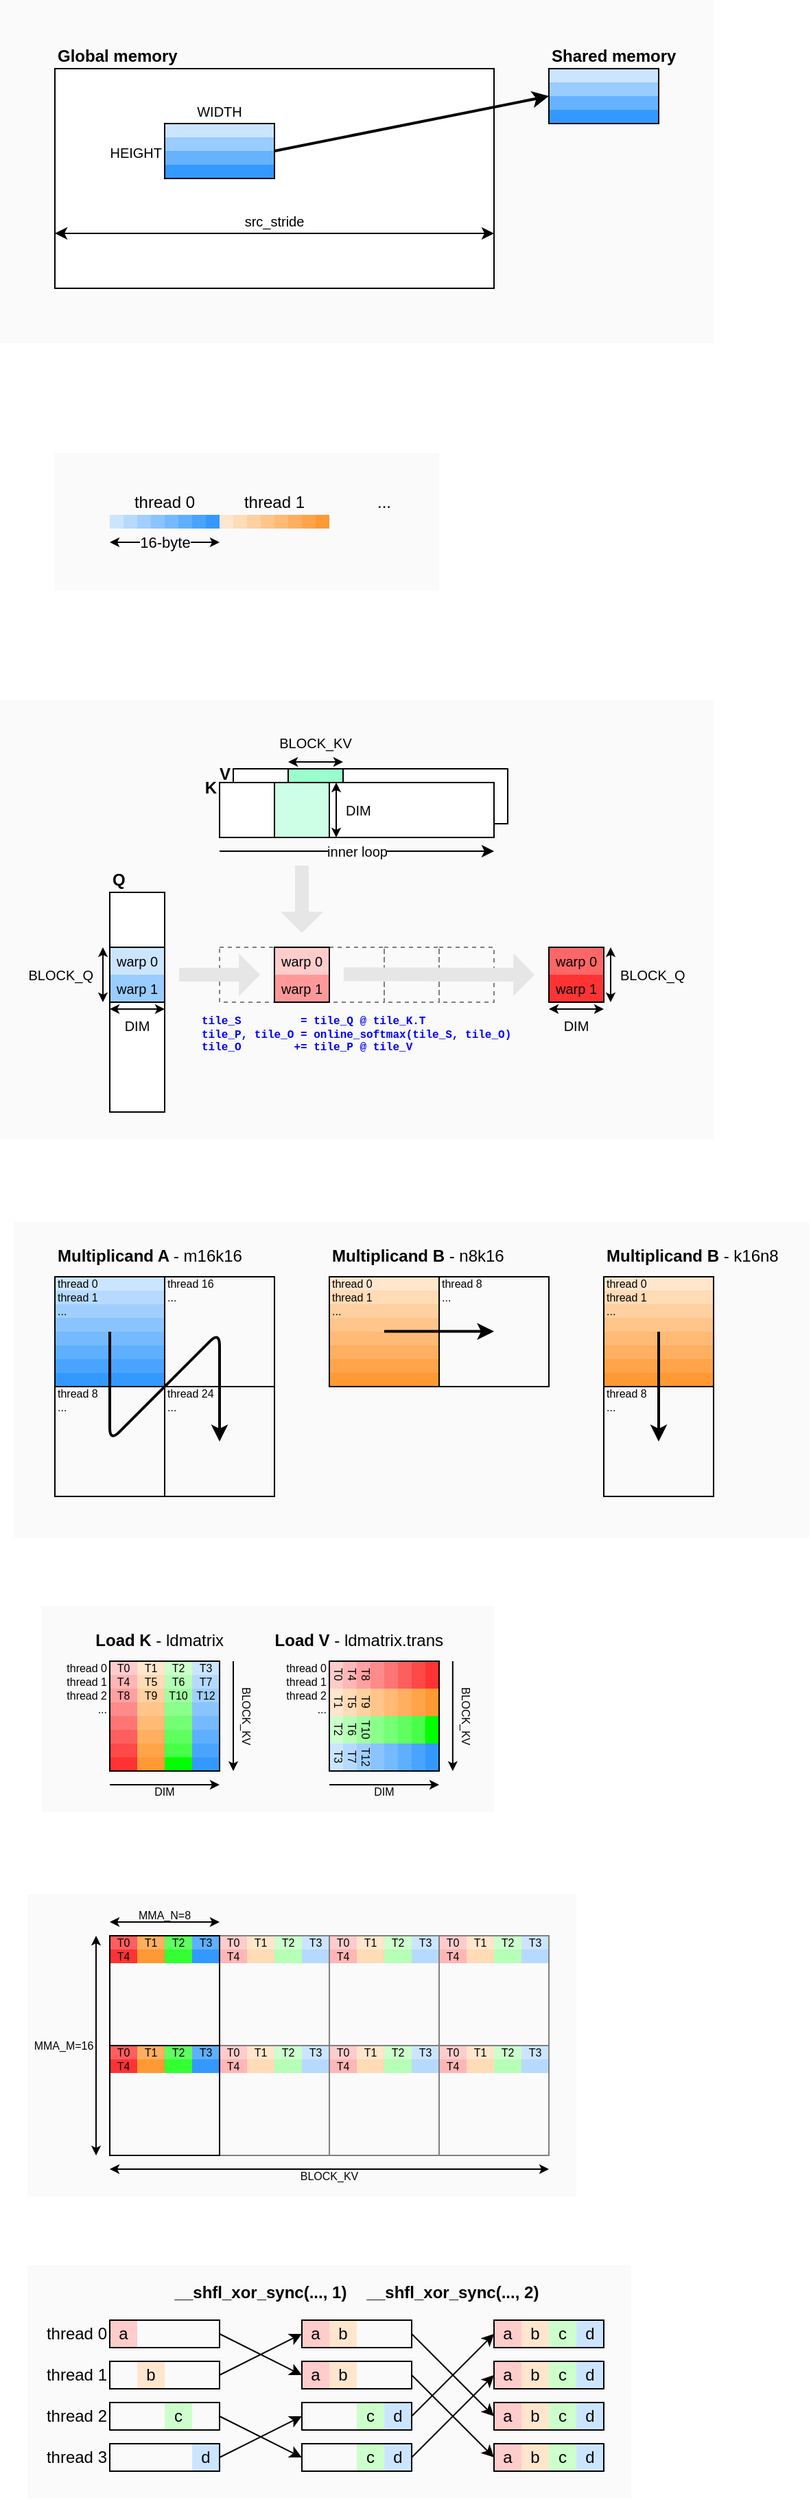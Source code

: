 <mxfile version="26.2.14">
  <diagram name="Page-1" id="mTRPaGfIs2r68YaqRrBq">
    <mxGraphModel dx="967" dy="656" grid="1" gridSize="10" guides="1" tooltips="1" connect="1" arrows="1" fold="1" page="1" pageScale="1" pageWidth="827" pageHeight="1169" math="0" shadow="0">
      <root>
        <mxCell id="0" />
        <mxCell id="1" parent="0" />
        <mxCell id="a5m-hGnALrJPA8emmWYi-790" value="" style="rounded=0;whiteSpace=wrap;html=1;strokeColor=none;fillColor=#FAFAFA;" vertex="1" parent="1">
          <mxGeometry x="100" y="1720" width="440" height="170" as="geometry" />
        </mxCell>
        <mxCell id="a5m-hGnALrJPA8emmWYi-345" value="" style="rounded=0;whiteSpace=wrap;html=1;strokeColor=none;fillColor=#FAFAFA;" vertex="1" parent="1">
          <mxGeometry x="110" y="1240" width="330" height="150" as="geometry" />
        </mxCell>
        <mxCell id="a5m-hGnALrJPA8emmWYi-24" value="" style="rounded=0;whiteSpace=wrap;html=1;strokeColor=none;fillColor=light-dark(#fafafa, #ededed);" vertex="1" parent="1">
          <mxGeometry x="80" y="70" width="520" height="250" as="geometry" />
        </mxCell>
        <mxCell id="a5m-hGnALrJPA8emmWYi-1" value="" style="rounded=0;whiteSpace=wrap;html=1;fillColor=default;" vertex="1" parent="1">
          <mxGeometry x="120" y="120" width="320" height="160" as="geometry" />
        </mxCell>
        <mxCell id="a5m-hGnALrJPA8emmWYi-3" value="Global memory" style="text;html=1;align=left;verticalAlign=bottom;whiteSpace=wrap;rounded=0;fontStyle=1;fontColor=default;" vertex="1" parent="1">
          <mxGeometry x="120" y="90" width="100" height="30" as="geometry" />
        </mxCell>
        <mxCell id="a5m-hGnALrJPA8emmWYi-4" value="" style="rounded=0;whiteSpace=wrap;html=1;fillColor=#CCE5FF;strokeColor=none;" vertex="1" parent="1">
          <mxGeometry x="200" y="160" width="80" height="10" as="geometry" />
        </mxCell>
        <mxCell id="a5m-hGnALrJPA8emmWYi-5" value="" style="rounded=0;whiteSpace=wrap;html=1;fillColor=#99CCFF;strokeColor=none;" vertex="1" parent="1">
          <mxGeometry x="200" y="170" width="80" height="10" as="geometry" />
        </mxCell>
        <mxCell id="a5m-hGnALrJPA8emmWYi-6" value="" style="rounded=0;whiteSpace=wrap;html=1;fillColor=#66B2FF;strokeColor=none;" vertex="1" parent="1">
          <mxGeometry x="200" y="180" width="80" height="10" as="geometry" />
        </mxCell>
        <mxCell id="a5m-hGnALrJPA8emmWYi-7" value="" style="rounded=0;whiteSpace=wrap;html=1;fillColor=#3399FF;strokeColor=none;" vertex="1" parent="1">
          <mxGeometry x="200" y="190" width="80" height="10" as="geometry" />
        </mxCell>
        <mxCell id="a5m-hGnALrJPA8emmWYi-8" value="" style="rounded=0;whiteSpace=wrap;html=1;fillColor=none;" vertex="1" parent="1">
          <mxGeometry x="200" y="160" width="80" height="40" as="geometry" />
        </mxCell>
        <mxCell id="a5m-hGnALrJPA8emmWYi-12" value="" style="rounded=0;whiteSpace=wrap;html=1;fillColor=#CCE5FF;strokeColor=none;" vertex="1" parent="1">
          <mxGeometry x="480" y="120" width="80" height="10" as="geometry" />
        </mxCell>
        <mxCell id="a5m-hGnALrJPA8emmWYi-13" value="" style="rounded=0;whiteSpace=wrap;html=1;fillColor=#99CCFF;strokeColor=none;" vertex="1" parent="1">
          <mxGeometry x="480" y="130" width="80" height="10" as="geometry" />
        </mxCell>
        <mxCell id="a5m-hGnALrJPA8emmWYi-14" value="" style="rounded=0;whiteSpace=wrap;html=1;fillColor=#66B2FF;strokeColor=none;" vertex="1" parent="1">
          <mxGeometry x="480" y="140" width="80" height="10" as="geometry" />
        </mxCell>
        <mxCell id="a5m-hGnALrJPA8emmWYi-15" value="" style="rounded=0;whiteSpace=wrap;html=1;fillColor=#3399FF;strokeColor=none;" vertex="1" parent="1">
          <mxGeometry x="480" y="150" width="80" height="10" as="geometry" />
        </mxCell>
        <mxCell id="a5m-hGnALrJPA8emmWYi-16" value="" style="rounded=0;whiteSpace=wrap;html=1;fillColor=none;" vertex="1" parent="1">
          <mxGeometry x="480" y="120" width="80" height="40" as="geometry" />
        </mxCell>
        <mxCell id="a5m-hGnALrJPA8emmWYi-17" value="Shared memory" style="text;html=1;align=left;verticalAlign=bottom;whiteSpace=wrap;rounded=0;fontStyle=1;fontColor=default;" vertex="1" parent="1">
          <mxGeometry x="480" y="90" width="100" height="30" as="geometry" />
        </mxCell>
        <mxCell id="a5m-hGnALrJPA8emmWYi-18" value="WIDTH" style="text;html=1;align=center;verticalAlign=bottom;whiteSpace=wrap;rounded=0;fontStyle=0;fontSize=10;" vertex="1" parent="1">
          <mxGeometry x="200" y="140" width="80" height="20" as="geometry" />
        </mxCell>
        <mxCell id="a5m-hGnALrJPA8emmWYi-19" value="HEIGHT" style="text;html=1;align=right;verticalAlign=bottom;whiteSpace=wrap;rounded=0;fontStyle=0;fontSize=10;" vertex="1" parent="1">
          <mxGeometry x="140" y="170" width="60" height="20" as="geometry" />
        </mxCell>
        <mxCell id="a5m-hGnALrJPA8emmWYi-21" value="" style="endArrow=classic;html=1;rounded=0;exitX=1;exitY=0.5;exitDx=0;exitDy=0;entryX=0;entryY=0.5;entryDx=0;entryDy=0;strokeWidth=2;" edge="1" parent="1" source="a5m-hGnALrJPA8emmWYi-8" target="a5m-hGnALrJPA8emmWYi-16">
          <mxGeometry width="50" height="50" relative="1" as="geometry">
            <mxPoint x="280" y="190" as="sourcePoint" />
            <mxPoint x="330" y="140" as="targetPoint" />
          </mxGeometry>
        </mxCell>
        <mxCell id="a5m-hGnALrJPA8emmWYi-22" value="" style="endArrow=classic;startArrow=classic;html=1;rounded=0;exitX=0;exitY=0.75;exitDx=0;exitDy=0;entryX=1;entryY=0.75;entryDx=0;entryDy=0;strokeWidth=1;" edge="1" parent="1" source="a5m-hGnALrJPA8emmWYi-1" target="a5m-hGnALrJPA8emmWYi-1">
          <mxGeometry width="50" height="50" relative="1" as="geometry">
            <mxPoint x="240" y="265" as="sourcePoint" />
            <mxPoint x="290" y="215" as="targetPoint" />
          </mxGeometry>
        </mxCell>
        <mxCell id="a5m-hGnALrJPA8emmWYi-23" value="src_stride" style="text;html=1;align=center;verticalAlign=bottom;whiteSpace=wrap;rounded=0;fontStyle=0;fontSize=10;" vertex="1" parent="1">
          <mxGeometry x="250" y="220" width="60" height="20" as="geometry" />
        </mxCell>
        <mxCell id="a5m-hGnALrJPA8emmWYi-26" value="" style="rounded=0;whiteSpace=wrap;html=1;strokeColor=none;fillColor=#FAFAFA;" vertex="1" parent="1">
          <mxGeometry x="120" y="400" width="280" height="100" as="geometry" />
        </mxCell>
        <mxCell id="a5m-hGnALrJPA8emmWYi-27" value="" style="rounded=0;whiteSpace=wrap;html=1;strokeColor=none;fillColor=#CCE5FF;" vertex="1" parent="1">
          <mxGeometry x="160" y="445" width="10" height="10" as="geometry" />
        </mxCell>
        <mxCell id="a5m-hGnALrJPA8emmWYi-28" value="" style="rounded=0;whiteSpace=wrap;html=1;strokeColor=none;fillColor=#B6DAFF;" vertex="1" parent="1">
          <mxGeometry x="170" y="445" width="10" height="10" as="geometry" />
        </mxCell>
        <mxCell id="a5m-hGnALrJPA8emmWYi-29" value="" style="rounded=0;whiteSpace=wrap;html=1;strokeColor=none;fillColor=#A0CFFF;" vertex="1" parent="1">
          <mxGeometry x="180" y="445" width="10" height="10" as="geometry" />
        </mxCell>
        <mxCell id="a5m-hGnALrJPA8emmWYi-30" value="" style="rounded=0;whiteSpace=wrap;html=1;strokeColor=none;fillColor=#3399FF;" vertex="1" parent="1">
          <mxGeometry x="230" y="445" width="10" height="10" as="geometry" />
        </mxCell>
        <mxCell id="a5m-hGnALrJPA8emmWYi-35" value="" style="rounded=0;whiteSpace=wrap;html=1;strokeColor=none;fillColor=#49A4FF;" vertex="1" parent="1">
          <mxGeometry x="220" y="445" width="10" height="10" as="geometry" />
        </mxCell>
        <mxCell id="a5m-hGnALrJPA8emmWYi-36" value="" style="rounded=0;whiteSpace=wrap;html=1;strokeColor=none;fillColor=#5FAFFF;" vertex="1" parent="1">
          <mxGeometry x="210" y="445" width="10" height="10" as="geometry" />
        </mxCell>
        <mxCell id="a5m-hGnALrJPA8emmWYi-37" value="" style="rounded=0;whiteSpace=wrap;html=1;strokeColor=none;fillColor=#75BAFF;" vertex="1" parent="1">
          <mxGeometry x="200" y="445" width="10" height="10" as="geometry" />
        </mxCell>
        <mxCell id="a5m-hGnALrJPA8emmWYi-38" value="" style="rounded=0;whiteSpace=wrap;html=1;strokeColor=none;fillColor=#8AC4FF;" vertex="1" parent="1">
          <mxGeometry x="190" y="445" width="10" height="10" as="geometry" />
        </mxCell>
        <mxCell id="a5m-hGnALrJPA8emmWYi-39" value="thread 0" style="text;html=1;align=center;verticalAlign=bottom;whiteSpace=wrap;rounded=0;" vertex="1" parent="1">
          <mxGeometry x="170" y="415" width="60" height="30" as="geometry" />
        </mxCell>
        <mxCell id="a5m-hGnALrJPA8emmWYi-40" value="" style="rounded=0;whiteSpace=wrap;html=1;strokeColor=none;fillColor=#FFE6CC;" vertex="1" parent="1">
          <mxGeometry x="240" y="445" width="10" height="10" as="geometry" />
        </mxCell>
        <mxCell id="a5m-hGnALrJPA8emmWYi-41" value="" style="rounded=0;whiteSpace=wrap;html=1;strokeColor=none;fillColor=#FFDBB6;" vertex="1" parent="1">
          <mxGeometry x="250" y="445" width="10" height="10" as="geometry" />
        </mxCell>
        <mxCell id="a5m-hGnALrJPA8emmWYi-42" value="" style="rounded=0;whiteSpace=wrap;html=1;strokeColor=none;fillColor=#FFD0A0;" vertex="1" parent="1">
          <mxGeometry x="260" y="445" width="10" height="10" as="geometry" />
        </mxCell>
        <mxCell id="a5m-hGnALrJPA8emmWYi-43" value="" style="rounded=0;whiteSpace=wrap;html=1;strokeColor=none;fillColor=#FF9933;" vertex="1" parent="1">
          <mxGeometry x="310" y="445" width="10" height="10" as="geometry" />
        </mxCell>
        <mxCell id="a5m-hGnALrJPA8emmWYi-44" value="" style="rounded=0;whiteSpace=wrap;html=1;strokeColor=none;fillColor=#FFA449;" vertex="1" parent="1">
          <mxGeometry x="300" y="445" width="10" height="10" as="geometry" />
        </mxCell>
        <mxCell id="a5m-hGnALrJPA8emmWYi-45" value="" style="rounded=0;whiteSpace=wrap;html=1;strokeColor=none;fillColor=#FFAF5F;" vertex="1" parent="1">
          <mxGeometry x="290" y="445" width="10" height="10" as="geometry" />
        </mxCell>
        <mxCell id="a5m-hGnALrJPA8emmWYi-46" value="" style="rounded=0;whiteSpace=wrap;html=1;strokeColor=none;fillColor=#FFBA75;" vertex="1" parent="1">
          <mxGeometry x="280" y="445" width="10" height="10" as="geometry" />
        </mxCell>
        <mxCell id="a5m-hGnALrJPA8emmWYi-47" value="" style="rounded=0;whiteSpace=wrap;html=1;strokeColor=none;fillColor=#FFC58A;" vertex="1" parent="1">
          <mxGeometry x="270" y="445" width="10" height="10" as="geometry" />
        </mxCell>
        <mxCell id="a5m-hGnALrJPA8emmWYi-48" value="thread 1" style="text;html=1;align=center;verticalAlign=bottom;whiteSpace=wrap;rounded=0;" vertex="1" parent="1">
          <mxGeometry x="250" y="415" width="60" height="30" as="geometry" />
        </mxCell>
        <mxCell id="a5m-hGnALrJPA8emmWYi-50" value="..." style="text;html=1;align=center;verticalAlign=bottom;whiteSpace=wrap;rounded=0;" vertex="1" parent="1">
          <mxGeometry x="330" y="415" width="60" height="30" as="geometry" />
        </mxCell>
        <mxCell id="a5m-hGnALrJPA8emmWYi-51" value="16-byte" style="endArrow=classic;startArrow=classic;html=1;rounded=0;labelBackgroundColor=#FAFAFA;endSize=4;startSize=4;" edge="1" parent="1">
          <mxGeometry width="50" height="50" relative="1" as="geometry">
            <mxPoint x="160" y="465" as="sourcePoint" />
            <mxPoint x="240" y="465" as="targetPoint" />
          </mxGeometry>
        </mxCell>
        <mxCell id="a5m-hGnALrJPA8emmWYi-145" value="" style="rounded=0;whiteSpace=wrap;html=1;strokeColor=none;fillColor=#FAFAFA;" vertex="1" parent="1">
          <mxGeometry x="80" y="580" width="520" height="320" as="geometry" />
        </mxCell>
        <mxCell id="a5m-hGnALrJPA8emmWYi-146" value="" style="rounded=0;whiteSpace=wrap;html=1;" vertex="1" parent="1">
          <mxGeometry x="160" y="720" width="40" height="160" as="geometry" />
        </mxCell>
        <mxCell id="a5m-hGnALrJPA8emmWYi-147" value="" style="rounded=0;whiteSpace=wrap;html=1;" vertex="1" parent="1">
          <mxGeometry x="250" y="630" width="200" height="40" as="geometry" />
        </mxCell>
        <mxCell id="a5m-hGnALrJPA8emmWYi-148" value="" style="rounded=0;whiteSpace=wrap;html=1;strokeColor=default;fillColor=#99FFCC;" vertex="1" parent="1">
          <mxGeometry x="290" y="630" width="40" height="40" as="geometry" />
        </mxCell>
        <mxCell id="a5m-hGnALrJPA8emmWYi-149" value="" style="rounded=0;whiteSpace=wrap;html=1;" vertex="1" parent="1">
          <mxGeometry x="240" y="640" width="200" height="40" as="geometry" />
        </mxCell>
        <mxCell id="a5m-hGnALrJPA8emmWYi-150" value="" style="rounded=0;whiteSpace=wrap;html=1;strokeColor=none;fillColor=#CCE5FF;" vertex="1" parent="1">
          <mxGeometry x="160" y="760" width="40" height="20" as="geometry" />
        </mxCell>
        <mxCell id="a5m-hGnALrJPA8emmWYi-151" value="" style="rounded=0;whiteSpace=wrap;html=1;strokeColor=none;fillColor=#99CCFF;" vertex="1" parent="1">
          <mxGeometry x="160" y="780" width="40" height="20" as="geometry" />
        </mxCell>
        <mxCell id="a5m-hGnALrJPA8emmWYi-152" value="" style="rounded=0;whiteSpace=wrap;html=1;fillColor=none;" vertex="1" parent="1">
          <mxGeometry x="160" y="760" width="40" height="40" as="geometry" />
        </mxCell>
        <mxCell id="a5m-hGnALrJPA8emmWYi-153" value="" style="rounded=0;whiteSpace=wrap;html=1;strokeColor=default;fillColor=#CCFFE6;" vertex="1" parent="1">
          <mxGeometry x="280" y="640" width="40" height="40" as="geometry" />
        </mxCell>
        <mxCell id="a5m-hGnALrJPA8emmWYi-154" value="BLOCK_KV" style="text;html=1;align=center;verticalAlign=bottom;whiteSpace=wrap;rounded=0;fontSize=10;" vertex="1" parent="1">
          <mxGeometry x="275" y="600" width="70" height="20" as="geometry" />
        </mxCell>
        <mxCell id="a5m-hGnALrJPA8emmWYi-155" value="inner loop" style="endArrow=classic;html=1;rounded=0;fontSize=10;" edge="1" parent="1">
          <mxGeometry width="50" height="50" relative="1" as="geometry">
            <mxPoint x="240" y="690" as="sourcePoint" />
            <mxPoint x="440" y="690" as="targetPoint" />
            <mxPoint as="offset" />
          </mxGeometry>
        </mxCell>
        <mxCell id="a5m-hGnALrJPA8emmWYi-156" value="Q" style="text;html=1;align=left;verticalAlign=bottom;whiteSpace=wrap;rounded=0;fontStyle=1" vertex="1" parent="1">
          <mxGeometry x="160" y="690" width="40" height="30" as="geometry" />
        </mxCell>
        <mxCell id="a5m-hGnALrJPA8emmWYi-157" value="K" style="text;html=1;align=right;verticalAlign=top;whiteSpace=wrap;rounded=0;fontStyle=1" vertex="1" parent="1">
          <mxGeometry x="200" y="630" width="40" height="30" as="geometry" />
        </mxCell>
        <mxCell id="a5m-hGnALrJPA8emmWYi-158" value="V" style="text;html=1;align=right;verticalAlign=top;whiteSpace=wrap;rounded=0;fontStyle=1" vertex="1" parent="1">
          <mxGeometry x="210" y="620" width="40" height="30" as="geometry" />
        </mxCell>
        <mxCell id="a5m-hGnALrJPA8emmWYi-159" value="BLOCK_Q" style="text;html=1;align=right;verticalAlign=middle;whiteSpace=wrap;rounded=0;fontSize=10;" vertex="1" parent="1">
          <mxGeometry x="95" y="765" width="55" height="30" as="geometry" />
        </mxCell>
        <mxCell id="a5m-hGnALrJPA8emmWYi-160" value="warp 0" style="text;html=1;align=center;verticalAlign=middle;whiteSpace=wrap;rounded=0;fontSize=10;" vertex="1" parent="1">
          <mxGeometry x="160" y="760" width="40" height="20" as="geometry" />
        </mxCell>
        <mxCell id="a5m-hGnALrJPA8emmWYi-161" value="warp 1" style="text;html=1;align=center;verticalAlign=middle;whiteSpace=wrap;rounded=0;fontSize=10;" vertex="1" parent="1">
          <mxGeometry x="160" y="780" width="40" height="20" as="geometry" />
        </mxCell>
        <mxCell id="a5m-hGnALrJPA8emmWYi-162" value="DIM" style="text;html=1;align=center;verticalAlign=top;whiteSpace=wrap;rounded=0;fontSize=10;" vertex="1" parent="1">
          <mxGeometry x="160" y="805" width="40" height="20" as="geometry" />
        </mxCell>
        <mxCell id="a5m-hGnALrJPA8emmWYi-163" value="DIM" style="text;html=1;align=left;verticalAlign=middle;whiteSpace=wrap;rounded=0;fontSize=10;" vertex="1" parent="1">
          <mxGeometry x="330" y="650" width="30" height="20" as="geometry" />
        </mxCell>
        <mxCell id="a5m-hGnALrJPA8emmWYi-164" value="" style="rounded=0;whiteSpace=wrap;html=1;strokeColor=none;fillColor=#FF6666;" vertex="1" parent="1">
          <mxGeometry x="480" y="760" width="40" height="20" as="geometry" />
        </mxCell>
        <mxCell id="a5m-hGnALrJPA8emmWYi-165" value="" style="rounded=0;whiteSpace=wrap;html=1;strokeColor=none;fillColor=#FF3333;" vertex="1" parent="1">
          <mxGeometry x="480" y="780" width="40" height="20" as="geometry" />
        </mxCell>
        <mxCell id="a5m-hGnALrJPA8emmWYi-166" value="" style="rounded=0;whiteSpace=wrap;html=1;fillColor=none;" vertex="1" parent="1">
          <mxGeometry x="480" y="760" width="40" height="40" as="geometry" />
        </mxCell>
        <mxCell id="a5m-hGnALrJPA8emmWYi-167" value="" style="rounded=0;whiteSpace=wrap;html=1;strokeColor=none;fillColor=#FFCCCC;" vertex="1" parent="1">
          <mxGeometry x="280" y="760" width="40" height="20" as="geometry" />
        </mxCell>
        <mxCell id="a5m-hGnALrJPA8emmWYi-168" value="" style="rounded=0;whiteSpace=wrap;html=1;strokeColor=none;fillColor=#FF9999;" vertex="1" parent="1">
          <mxGeometry x="280" y="780" width="40" height="20" as="geometry" />
        </mxCell>
        <mxCell id="a5m-hGnALrJPA8emmWYi-169" value="" style="endArrow=classic;startArrow=classic;html=1;rounded=0;endSize=4;startSize=4;fontSize=10;" edge="1" parent="1">
          <mxGeometry width="50" height="50" relative="1" as="geometry">
            <mxPoint x="155" y="800" as="sourcePoint" />
            <mxPoint x="155" y="760" as="targetPoint" />
          </mxGeometry>
        </mxCell>
        <mxCell id="a5m-hGnALrJPA8emmWYi-170" value="" style="endArrow=classic;startArrow=classic;html=1;rounded=0;endSize=4;startSize=4;fontSize=10;" edge="1" parent="1">
          <mxGeometry width="50" height="50" relative="1" as="geometry">
            <mxPoint x="160" y="805" as="sourcePoint" />
            <mxPoint x="200" y="805" as="targetPoint" />
          </mxGeometry>
        </mxCell>
        <mxCell id="a5m-hGnALrJPA8emmWYi-171" value="" style="endArrow=classic;startArrow=classic;html=1;rounded=0;endSize=4;startSize=4;fontSize=10;" edge="1" parent="1">
          <mxGeometry width="50" height="50" relative="1" as="geometry">
            <mxPoint x="290" y="625" as="sourcePoint" />
            <mxPoint x="330" y="625" as="targetPoint" />
          </mxGeometry>
        </mxCell>
        <mxCell id="a5m-hGnALrJPA8emmWYi-172" value="" style="endArrow=classic;startArrow=classic;html=1;rounded=0;endSize=4;startSize=4;fontSize=10;" edge="1" parent="1">
          <mxGeometry width="50" height="50" relative="1" as="geometry">
            <mxPoint x="325" y="680" as="sourcePoint" />
            <mxPoint x="325" y="640" as="targetPoint" />
          </mxGeometry>
        </mxCell>
        <mxCell id="a5m-hGnALrJPA8emmWYi-173" value="" style="shape=flexArrow;endArrow=classic;html=1;rounded=0;endWidth=20.222;endSize=4.802;startSize=0;fillColor=#E6E6E6;gradientColor=none;strokeColor=none;" edge="1" parent="1">
          <mxGeometry width="50" height="50" relative="1" as="geometry">
            <mxPoint x="300" y="700" as="sourcePoint" />
            <mxPoint x="300" y="750" as="targetPoint" />
          </mxGeometry>
        </mxCell>
        <mxCell id="a5m-hGnALrJPA8emmWYi-174" value="" style="rounded=0;whiteSpace=wrap;html=1;fillColor=none;dashed=1;strokeColor=#808080;" vertex="1" parent="1">
          <mxGeometry x="240" y="760" width="40" height="40" as="geometry" />
        </mxCell>
        <mxCell id="a5m-hGnALrJPA8emmWYi-175" value="" style="shape=flexArrow;endArrow=classic;html=1;rounded=0;endWidth=20.222;endSize=4.802;startSize=0;fillColor=#E6E6E6;gradientColor=none;strokeColor=none;" edge="1" parent="1">
          <mxGeometry width="50" height="50" relative="1" as="geometry">
            <mxPoint x="210" y="780" as="sourcePoint" />
            <mxPoint x="270" y="780" as="targetPoint" />
          </mxGeometry>
        </mxCell>
        <mxCell id="a5m-hGnALrJPA8emmWYi-176" value="" style="rounded=0;whiteSpace=wrap;html=1;fillColor=none;dashed=1;strokeColor=#808080;" vertex="1" parent="1">
          <mxGeometry x="320" y="760" width="40" height="40" as="geometry" />
        </mxCell>
        <mxCell id="a5m-hGnALrJPA8emmWYi-177" value="" style="rounded=0;whiteSpace=wrap;html=1;fillColor=none;dashed=1;strokeColor=#808080;" vertex="1" parent="1">
          <mxGeometry x="360" y="760" width="40" height="40" as="geometry" />
        </mxCell>
        <mxCell id="a5m-hGnALrJPA8emmWYi-178" value="" style="rounded=0;whiteSpace=wrap;html=1;fillColor=none;dashed=1;strokeColor=#808080;" vertex="1" parent="1">
          <mxGeometry x="400" y="760" width="40" height="40" as="geometry" />
        </mxCell>
        <mxCell id="a5m-hGnALrJPA8emmWYi-179" value="" style="rounded=0;whiteSpace=wrap;html=1;fillColor=none;" vertex="1" parent="1">
          <mxGeometry x="280" y="760" width="40" height="40" as="geometry" />
        </mxCell>
        <mxCell id="a5m-hGnALrJPA8emmWYi-180" value="" style="shape=flexArrow;endArrow=classic;html=1;rounded=0;endWidth=20.222;endSize=4.802;startSize=0;fillColor=#E6E6E6;gradientColor=none;strokeColor=none;" edge="1" parent="1">
          <mxGeometry width="50" height="50" relative="1" as="geometry">
            <mxPoint x="330" y="779.65" as="sourcePoint" />
            <mxPoint x="470" y="780" as="targetPoint" />
          </mxGeometry>
        </mxCell>
        <mxCell id="a5m-hGnALrJPA8emmWYi-181" value="warp 0" style="text;html=1;align=center;verticalAlign=middle;whiteSpace=wrap;rounded=0;fontSize=10;" vertex="1" parent="1">
          <mxGeometry x="480" y="760" width="40" height="20" as="geometry" />
        </mxCell>
        <mxCell id="a5m-hGnALrJPA8emmWYi-182" value="warp 1" style="text;html=1;align=center;verticalAlign=middle;whiteSpace=wrap;rounded=0;fontSize=10;" vertex="1" parent="1">
          <mxGeometry x="480" y="780" width="40" height="20" as="geometry" />
        </mxCell>
        <mxCell id="a5m-hGnALrJPA8emmWYi-183" value="warp 0" style="text;html=1;align=center;verticalAlign=middle;whiteSpace=wrap;rounded=0;fontSize=10;" vertex="1" parent="1">
          <mxGeometry x="280" y="760" width="40" height="20" as="geometry" />
        </mxCell>
        <mxCell id="a5m-hGnALrJPA8emmWYi-184" value="warp 1" style="text;html=1;align=center;verticalAlign=middle;whiteSpace=wrap;rounded=0;fontSize=10;" vertex="1" parent="1">
          <mxGeometry x="280" y="780" width="40" height="20" as="geometry" />
        </mxCell>
        <mxCell id="a5m-hGnALrJPA8emmWYi-185" value="DIM" style="text;html=1;align=center;verticalAlign=top;whiteSpace=wrap;rounded=0;fontSize=10;" vertex="1" parent="1">
          <mxGeometry x="480" y="805" width="40" height="20" as="geometry" />
        </mxCell>
        <mxCell id="a5m-hGnALrJPA8emmWYi-186" value="" style="endArrow=classic;startArrow=classic;html=1;rounded=0;endSize=4;startSize=4;fontSize=10;" edge="1" parent="1">
          <mxGeometry width="50" height="50" relative="1" as="geometry">
            <mxPoint x="480" y="805" as="sourcePoint" />
            <mxPoint x="520" y="805" as="targetPoint" />
          </mxGeometry>
        </mxCell>
        <mxCell id="a5m-hGnALrJPA8emmWYi-187" value="BLOCK_Q" style="text;html=1;align=left;verticalAlign=middle;whiteSpace=wrap;rounded=0;fontSize=10;" vertex="1" parent="1">
          <mxGeometry x="530" y="765" width="55" height="30" as="geometry" />
        </mxCell>
        <mxCell id="a5m-hGnALrJPA8emmWYi-188" value="" style="endArrow=classic;startArrow=classic;html=1;rounded=0;endSize=4;startSize=4;fontSize=10;" edge="1" parent="1">
          <mxGeometry width="50" height="50" relative="1" as="geometry">
            <mxPoint x="525" y="800" as="sourcePoint" />
            <mxPoint x="525" y="760" as="targetPoint" />
          </mxGeometry>
        </mxCell>
        <mxCell id="a5m-hGnALrJPA8emmWYi-189" value="&lt;font&gt;tile_S&amp;nbsp; &amp;nbsp; &amp;nbsp; &amp;nbsp; &amp;nbsp;= tile_Q @ tile_K.T&lt;/font&gt;&lt;div&gt;&lt;font&gt;tile_P, tile_O = online_softmax(tile_S, tile_O)&lt;br&gt;&lt;/font&gt;&lt;div&gt;&lt;font&gt;tile_O&amp;nbsp; &amp;nbsp; &amp;nbsp; &amp;nbsp; += tile_P @ tile_V&lt;/font&gt;&lt;/div&gt;&lt;/div&gt;" style="text;html=1;align=left;verticalAlign=middle;whiteSpace=wrap;rounded=0;fontSize=8;fontStyle=1;fontFamily=Courier New;fontColor=#0000FF;" vertex="1" parent="1">
          <mxGeometry x="225" y="800" width="230" height="45" as="geometry" />
        </mxCell>
        <mxCell id="a5m-hGnALrJPA8emmWYi-191" value="" style="rounded=0;whiteSpace=wrap;html=1;strokeColor=none;fillColor=#FAFAFA;" vertex="1" parent="1">
          <mxGeometry x="90" y="960" width="580" height="230" as="geometry" />
        </mxCell>
        <mxCell id="a5m-hGnALrJPA8emmWYi-195" value="&lt;b&gt;Multiplicand A &lt;/b&gt;- m16k16" style="text;html=1;align=left;verticalAlign=middle;whiteSpace=wrap;rounded=0;" vertex="1" parent="1">
          <mxGeometry x="120" y="970" width="140" height="30" as="geometry" />
        </mxCell>
        <mxCell id="a5m-hGnALrJPA8emmWYi-196" value="&lt;b&gt;Multiplicand B&lt;/b&gt; - n8k16" style="text;html=1;align=left;verticalAlign=middle;whiteSpace=wrap;rounded=0;" vertex="1" parent="1">
          <mxGeometry x="320" y="970" width="150" height="30" as="geometry" />
        </mxCell>
        <mxCell id="a5m-hGnALrJPA8emmWYi-199" value="&lt;b&gt;Multiplicand B&lt;/b&gt; - k16n8" style="text;html=1;align=left;verticalAlign=middle;whiteSpace=wrap;rounded=0;" vertex="1" parent="1">
          <mxGeometry x="520" y="970" width="150" height="30" as="geometry" />
        </mxCell>
        <mxCell id="a5m-hGnALrJPA8emmWYi-228" value="thread 16" style="text;html=1;align=left;verticalAlign=middle;whiteSpace=wrap;rounded=0;fontSize=8;" vertex="1" parent="1">
          <mxGeometry x="200" y="1000" width="50" height="10" as="geometry" />
        </mxCell>
        <mxCell id="a5m-hGnALrJPA8emmWYi-231" value="thread 8" style="text;html=1;align=left;verticalAlign=middle;whiteSpace=wrap;rounded=0;fontSize=8;" vertex="1" parent="1">
          <mxGeometry x="120" y="1080" width="50" height="10" as="geometry" />
        </mxCell>
        <mxCell id="a5m-hGnALrJPA8emmWYi-232" value="..." style="text;html=1;align=left;verticalAlign=middle;whiteSpace=wrap;rounded=0;fontSize=8;" vertex="1" parent="1">
          <mxGeometry x="120" y="1090" width="50" height="10" as="geometry" />
        </mxCell>
        <mxCell id="a5m-hGnALrJPA8emmWYi-233" value="..." style="text;html=1;align=left;verticalAlign=middle;whiteSpace=wrap;rounded=0;fontSize=8;" vertex="1" parent="1">
          <mxGeometry x="200" y="1010" width="50" height="10" as="geometry" />
        </mxCell>
        <mxCell id="a5m-hGnALrJPA8emmWYi-234" value="thread 24" style="text;html=1;align=left;verticalAlign=middle;whiteSpace=wrap;rounded=0;fontSize=8;" vertex="1" parent="1">
          <mxGeometry x="200" y="1080" width="50" height="10" as="geometry" />
        </mxCell>
        <mxCell id="a5m-hGnALrJPA8emmWYi-235" value="..." style="text;html=1;align=left;verticalAlign=middle;whiteSpace=wrap;rounded=0;fontSize=8;" vertex="1" parent="1">
          <mxGeometry x="200" y="1090" width="50" height="10" as="geometry" />
        </mxCell>
        <mxCell id="a5m-hGnALrJPA8emmWYi-236" value="" style="rounded=0;whiteSpace=wrap;html=1;strokeColor=none;fillColor=#CCE5FF;" vertex="1" parent="1">
          <mxGeometry x="120" y="1000" width="80" height="10" as="geometry" />
        </mxCell>
        <mxCell id="a5m-hGnALrJPA8emmWYi-237" value="" style="rounded=0;whiteSpace=wrap;html=1;strokeColor=none;fillColor=#B6DAFF;" vertex="1" parent="1">
          <mxGeometry x="120" y="1010" width="80" height="10" as="geometry" />
        </mxCell>
        <mxCell id="a5m-hGnALrJPA8emmWYi-238" value="" style="rounded=0;whiteSpace=wrap;html=1;strokeColor=none;fillColor=#A0CFFF;" vertex="1" parent="1">
          <mxGeometry x="120" y="1020" width="80" height="10" as="geometry" />
        </mxCell>
        <mxCell id="a5m-hGnALrJPA8emmWYi-239" value="" style="rounded=0;whiteSpace=wrap;html=1;strokeColor=none;fillColor=#3399FF;" vertex="1" parent="1">
          <mxGeometry x="120" y="1070" width="80" height="10" as="geometry" />
        </mxCell>
        <mxCell id="a5m-hGnALrJPA8emmWYi-240" value="" style="rounded=0;whiteSpace=wrap;html=1;strokeColor=none;fillColor=#49A4FF;" vertex="1" parent="1">
          <mxGeometry x="120" y="1060" width="80" height="10" as="geometry" />
        </mxCell>
        <mxCell id="a5m-hGnALrJPA8emmWYi-241" value="" style="rounded=0;whiteSpace=wrap;html=1;strokeColor=none;fillColor=#5FAFFF;" vertex="1" parent="1">
          <mxGeometry x="120" y="1050" width="80" height="10" as="geometry" />
        </mxCell>
        <mxCell id="a5m-hGnALrJPA8emmWYi-242" value="" style="rounded=0;whiteSpace=wrap;html=1;strokeColor=none;fillColor=#75BAFF;" vertex="1" parent="1">
          <mxGeometry x="120" y="1040" width="80" height="10" as="geometry" />
        </mxCell>
        <mxCell id="a5m-hGnALrJPA8emmWYi-243" value="" style="rounded=0;whiteSpace=wrap;html=1;strokeColor=none;fillColor=#8AC4FF;" vertex="1" parent="1">
          <mxGeometry x="120" y="1030" width="80" height="10" as="geometry" />
        </mxCell>
        <mxCell id="a5m-hGnALrJPA8emmWYi-244" value="thread 0" style="text;html=1;align=left;verticalAlign=middle;whiteSpace=wrap;rounded=0;fontSize=8;" vertex="1" parent="1">
          <mxGeometry x="120" y="1000" width="50" height="10" as="geometry" />
        </mxCell>
        <mxCell id="a5m-hGnALrJPA8emmWYi-245" value="thread 1" style="text;html=1;align=left;verticalAlign=middle;whiteSpace=wrap;rounded=0;fontSize=8;" vertex="1" parent="1">
          <mxGeometry x="120" y="1010" width="50" height="10" as="geometry" />
        </mxCell>
        <mxCell id="a5m-hGnALrJPA8emmWYi-246" value="..." style="text;html=1;align=left;verticalAlign=middle;whiteSpace=wrap;rounded=0;fontSize=8;" vertex="1" parent="1">
          <mxGeometry x="120" y="1020" width="50" height="10" as="geometry" />
        </mxCell>
        <mxCell id="a5m-hGnALrJPA8emmWYi-247" value="" style="rounded=0;whiteSpace=wrap;html=1;fillColor=none;" vertex="1" parent="1">
          <mxGeometry x="120" y="1000" width="80" height="80" as="geometry" />
        </mxCell>
        <mxCell id="a5m-hGnALrJPA8emmWYi-248" value="" style="rounded=0;whiteSpace=wrap;html=1;fillColor=none;" vertex="1" parent="1">
          <mxGeometry x="120" y="1080" width="80" height="80" as="geometry" />
        </mxCell>
        <mxCell id="a5m-hGnALrJPA8emmWYi-249" value="" style="rounded=0;whiteSpace=wrap;html=1;fillColor=none;" vertex="1" parent="1">
          <mxGeometry x="200" y="1000" width="80" height="80" as="geometry" />
        </mxCell>
        <mxCell id="a5m-hGnALrJPA8emmWYi-250" value="" style="rounded=0;whiteSpace=wrap;html=1;fillColor=none;" vertex="1" parent="1">
          <mxGeometry x="200" y="1080" width="80" height="80" as="geometry" />
        </mxCell>
        <mxCell id="a5m-hGnALrJPA8emmWYi-275" value="" style="endArrow=classic;html=1;rounded=1;curved=0;jumpSize=6;strokeWidth=2;" edge="1" parent="1">
          <mxGeometry width="50" height="50" relative="1" as="geometry">
            <mxPoint x="160" y="1040" as="sourcePoint" />
            <mxPoint x="240" y="1120" as="targetPoint" />
            <Array as="points">
              <mxPoint x="160" y="1120" />
              <mxPoint x="240" y="1040" />
            </Array>
          </mxGeometry>
        </mxCell>
        <mxCell id="a5m-hGnALrJPA8emmWYi-292" value="" style="rounded=0;whiteSpace=wrap;html=1;fillColor=none;" vertex="1" parent="1">
          <mxGeometry x="400" y="1000" width="80" height="80" as="geometry" />
        </mxCell>
        <mxCell id="a5m-hGnALrJPA8emmWYi-294" value="" style="rounded=0;whiteSpace=wrap;html=1;fillColor=none;" vertex="1" parent="1">
          <mxGeometry x="520" y="1080" width="80" height="80" as="geometry" />
        </mxCell>
        <mxCell id="a5m-hGnALrJPA8emmWYi-295" value="" style="rounded=0;whiteSpace=wrap;html=1;strokeColor=none;fillColor=#FFE6CC;" vertex="1" parent="1">
          <mxGeometry x="320" y="1000" width="80" height="10" as="geometry" />
        </mxCell>
        <mxCell id="a5m-hGnALrJPA8emmWYi-296" value="" style="rounded=0;whiteSpace=wrap;html=1;strokeColor=none;fillColor=#FFDBB6;" vertex="1" parent="1">
          <mxGeometry x="320" y="1010" width="80" height="10" as="geometry" />
        </mxCell>
        <mxCell id="a5m-hGnALrJPA8emmWYi-297" value="" style="rounded=0;whiteSpace=wrap;html=1;strokeColor=none;fillColor=#FFD0A0;" vertex="1" parent="1">
          <mxGeometry x="320" y="1020" width="80" height="10" as="geometry" />
        </mxCell>
        <mxCell id="a5m-hGnALrJPA8emmWYi-298" value="" style="rounded=0;whiteSpace=wrap;html=1;strokeColor=none;fillColor=#FF9933;" vertex="1" parent="1">
          <mxGeometry x="320" y="1070" width="80" height="10" as="geometry" />
        </mxCell>
        <mxCell id="a5m-hGnALrJPA8emmWYi-299" value="" style="rounded=0;whiteSpace=wrap;html=1;strokeColor=none;fillColor=#FFA449;" vertex="1" parent="1">
          <mxGeometry x="320" y="1060" width="80" height="10" as="geometry" />
        </mxCell>
        <mxCell id="a5m-hGnALrJPA8emmWYi-300" value="" style="rounded=0;whiteSpace=wrap;html=1;strokeColor=none;fillColor=#FFAF5F;" vertex="1" parent="1">
          <mxGeometry x="320" y="1050" width="80" height="10" as="geometry" />
        </mxCell>
        <mxCell id="a5m-hGnALrJPA8emmWYi-301" value="" style="rounded=0;whiteSpace=wrap;html=1;strokeColor=none;fillColor=#FFBA75;" vertex="1" parent="1">
          <mxGeometry x="320" y="1040" width="80" height="10" as="geometry" />
        </mxCell>
        <mxCell id="a5m-hGnALrJPA8emmWYi-302" value="" style="rounded=0;whiteSpace=wrap;html=1;strokeColor=none;fillColor=#FFC58A;" vertex="1" parent="1">
          <mxGeometry x="320" y="1030" width="80" height="10" as="geometry" />
        </mxCell>
        <mxCell id="a5m-hGnALrJPA8emmWYi-303" value="thread 0" style="text;html=1;align=left;verticalAlign=middle;whiteSpace=wrap;rounded=0;fontSize=8;" vertex="1" parent="1">
          <mxGeometry x="320" y="1000" width="50" height="10" as="geometry" />
        </mxCell>
        <mxCell id="a5m-hGnALrJPA8emmWYi-304" value="thread 1" style="text;html=1;align=left;verticalAlign=middle;whiteSpace=wrap;rounded=0;fontSize=8;" vertex="1" parent="1">
          <mxGeometry x="320" y="1010" width="50" height="10" as="geometry" />
        </mxCell>
        <mxCell id="a5m-hGnALrJPA8emmWYi-305" value="..." style="text;html=1;align=left;verticalAlign=middle;whiteSpace=wrap;rounded=0;fontSize=8;" vertex="1" parent="1">
          <mxGeometry x="320" y="1020" width="50" height="10" as="geometry" />
        </mxCell>
        <mxCell id="a5m-hGnALrJPA8emmWYi-307" value="" style="rounded=0;whiteSpace=wrap;html=1;fillColor=none;" vertex="1" parent="1">
          <mxGeometry x="320" y="1000" width="80" height="80" as="geometry" />
        </mxCell>
        <mxCell id="a5m-hGnALrJPA8emmWYi-308" value="" style="endArrow=classic;html=1;rounded=1;exitX=0.5;exitY=0.5;exitDx=0;exitDy=0;exitPerimeter=0;entryX=0.5;entryY=0.5;entryDx=0;entryDy=0;entryPerimeter=0;strokeWidth=2;curved=0;" edge="1" parent="1">
          <mxGeometry width="50" height="50" relative="1" as="geometry">
            <mxPoint x="360" y="1039.81" as="sourcePoint" />
            <mxPoint x="440" y="1039.81" as="targetPoint" />
          </mxGeometry>
        </mxCell>
        <mxCell id="a5m-hGnALrJPA8emmWYi-310" value="thread 8" style="text;html=1;align=left;verticalAlign=middle;whiteSpace=wrap;rounded=0;fontSize=8;" vertex="1" parent="1">
          <mxGeometry x="400" y="1000" width="50" height="10" as="geometry" />
        </mxCell>
        <mxCell id="a5m-hGnALrJPA8emmWYi-311" value="..." style="text;html=1;align=left;verticalAlign=middle;whiteSpace=wrap;rounded=0;fontSize=8;" vertex="1" parent="1">
          <mxGeometry x="400" y="1010" width="50" height="10" as="geometry" />
        </mxCell>
        <mxCell id="a5m-hGnALrJPA8emmWYi-313" value="" style="rounded=0;whiteSpace=wrap;html=1;strokeColor=none;fillColor=#FFE6CC;" vertex="1" parent="1">
          <mxGeometry x="520" y="1000" width="80" height="10" as="geometry" />
        </mxCell>
        <mxCell id="a5m-hGnALrJPA8emmWYi-314" value="" style="rounded=0;whiteSpace=wrap;html=1;strokeColor=none;fillColor=#FFDBB6;" vertex="1" parent="1">
          <mxGeometry x="520" y="1010" width="80" height="10" as="geometry" />
        </mxCell>
        <mxCell id="a5m-hGnALrJPA8emmWYi-315" value="" style="rounded=0;whiteSpace=wrap;html=1;strokeColor=none;fillColor=#FFD0A0;" vertex="1" parent="1">
          <mxGeometry x="520" y="1020" width="80" height="10" as="geometry" />
        </mxCell>
        <mxCell id="a5m-hGnALrJPA8emmWYi-316" value="" style="rounded=0;whiteSpace=wrap;html=1;strokeColor=none;fillColor=#FF9933;" vertex="1" parent="1">
          <mxGeometry x="520" y="1070" width="80" height="10" as="geometry" />
        </mxCell>
        <mxCell id="a5m-hGnALrJPA8emmWYi-317" value="" style="rounded=0;whiteSpace=wrap;html=1;strokeColor=none;fillColor=#FFA449;" vertex="1" parent="1">
          <mxGeometry x="520" y="1060" width="80" height="10" as="geometry" />
        </mxCell>
        <mxCell id="a5m-hGnALrJPA8emmWYi-318" value="" style="rounded=0;whiteSpace=wrap;html=1;strokeColor=none;fillColor=#FFAF5F;" vertex="1" parent="1">
          <mxGeometry x="520" y="1050" width="80" height="10" as="geometry" />
        </mxCell>
        <mxCell id="a5m-hGnALrJPA8emmWYi-319" value="" style="rounded=0;whiteSpace=wrap;html=1;strokeColor=none;fillColor=#FFBA75;" vertex="1" parent="1">
          <mxGeometry x="520" y="1040" width="80" height="10" as="geometry" />
        </mxCell>
        <mxCell id="a5m-hGnALrJPA8emmWYi-320" value="" style="rounded=0;whiteSpace=wrap;html=1;strokeColor=none;fillColor=#FFC58A;" vertex="1" parent="1">
          <mxGeometry x="520" y="1030" width="80" height="10" as="geometry" />
        </mxCell>
        <mxCell id="a5m-hGnALrJPA8emmWYi-321" value="thread 0" style="text;html=1;align=left;verticalAlign=middle;whiteSpace=wrap;rounded=0;fontSize=8;" vertex="1" parent="1">
          <mxGeometry x="520" y="1000" width="50" height="10" as="geometry" />
        </mxCell>
        <mxCell id="a5m-hGnALrJPA8emmWYi-322" value="thread 1" style="text;html=1;align=left;verticalAlign=middle;whiteSpace=wrap;rounded=0;fontSize=8;" vertex="1" parent="1">
          <mxGeometry x="520" y="1010" width="50" height="10" as="geometry" />
        </mxCell>
        <mxCell id="a5m-hGnALrJPA8emmWYi-323" value="..." style="text;html=1;align=left;verticalAlign=middle;whiteSpace=wrap;rounded=0;fontSize=8;" vertex="1" parent="1">
          <mxGeometry x="520" y="1020" width="50" height="10" as="geometry" />
        </mxCell>
        <mxCell id="a5m-hGnALrJPA8emmWYi-324" value="" style="rounded=0;whiteSpace=wrap;html=1;fillColor=none;" vertex="1" parent="1">
          <mxGeometry x="520" y="1000" width="80" height="80" as="geometry" />
        </mxCell>
        <mxCell id="a5m-hGnALrJPA8emmWYi-325" value="thread 8" style="text;html=1;align=left;verticalAlign=middle;whiteSpace=wrap;rounded=0;fontSize=8;" vertex="1" parent="1">
          <mxGeometry x="520" y="1080" width="50" height="10" as="geometry" />
        </mxCell>
        <mxCell id="a5m-hGnALrJPA8emmWYi-326" value="..." style="text;html=1;align=left;verticalAlign=middle;whiteSpace=wrap;rounded=0;fontSize=8;" vertex="1" parent="1">
          <mxGeometry x="520" y="1090" width="50" height="10" as="geometry" />
        </mxCell>
        <mxCell id="a5m-hGnALrJPA8emmWYi-327" value="" style="endArrow=classic;html=1;rounded=1;strokeWidth=2;curved=0;" edge="1" parent="1">
          <mxGeometry width="50" height="50" relative="1" as="geometry">
            <mxPoint x="560" y="1040" as="sourcePoint" />
            <mxPoint x="560" y="1120" as="targetPoint" />
          </mxGeometry>
        </mxCell>
        <mxCell id="a5m-hGnALrJPA8emmWYi-328" value="&lt;b&gt;Load K &lt;/b&gt;- ldmatrix" style="text;html=1;align=right;verticalAlign=middle;whiteSpace=wrap;rounded=0;" vertex="1" parent="1">
          <mxGeometry x="125" y="1250" width="120" height="30" as="geometry" />
        </mxCell>
        <mxCell id="a5m-hGnALrJPA8emmWYi-330" value="T0" style="rounded=0;whiteSpace=wrap;html=1;strokeColor=none;fillColor=#FFCCCC;fontSize=8;" vertex="1" parent="1">
          <mxGeometry x="160" y="1280" width="20" height="10" as="geometry" />
        </mxCell>
        <mxCell id="a5m-hGnALrJPA8emmWYi-331" value="T5" style="rounded=0;whiteSpace=wrap;html=1;strokeColor=none;fillColor=#FFDBB6;fontSize=8;" vertex="1" parent="1">
          <mxGeometry x="180" y="1290" width="20" height="10" as="geometry" />
        </mxCell>
        <mxCell id="a5m-hGnALrJPA8emmWYi-332" value="T9" style="rounded=0;whiteSpace=wrap;html=1;strokeColor=none;fillColor=#FFD0A0;fontSize=8;" vertex="1" parent="1">
          <mxGeometry x="180" y="1300" width="20" height="10" as="geometry" />
        </mxCell>
        <mxCell id="a5m-hGnALrJPA8emmWYi-333" value="" style="rounded=0;whiteSpace=wrap;html=1;strokeColor=none;fillColor=#FF9933;fontSize=8;" vertex="1" parent="1">
          <mxGeometry x="180" y="1350" width="20" height="10" as="geometry" />
        </mxCell>
        <mxCell id="a5m-hGnALrJPA8emmWYi-334" value="" style="rounded=0;whiteSpace=wrap;html=1;strokeColor=none;fillColor=#FFA449;fontSize=8;" vertex="1" parent="1">
          <mxGeometry x="180" y="1340" width="20" height="10" as="geometry" />
        </mxCell>
        <mxCell id="a5m-hGnALrJPA8emmWYi-335" value="" style="rounded=0;whiteSpace=wrap;html=1;strokeColor=none;fillColor=#FFAF5F;fontSize=8;" vertex="1" parent="1">
          <mxGeometry x="180" y="1330" width="20" height="10" as="geometry" />
        </mxCell>
        <mxCell id="a5m-hGnALrJPA8emmWYi-336" value="" style="rounded=0;whiteSpace=wrap;html=1;strokeColor=none;fillColor=#FFBA75;fontSize=8;" vertex="1" parent="1">
          <mxGeometry x="180" y="1320" width="20" height="10" as="geometry" />
        </mxCell>
        <mxCell id="a5m-hGnALrJPA8emmWYi-337" value="" style="rounded=0;whiteSpace=wrap;html=1;strokeColor=none;fillColor=#FFC58A;fontSize=8;" vertex="1" parent="1">
          <mxGeometry x="180" y="1310" width="20" height="10" as="geometry" />
        </mxCell>
        <mxCell id="a5m-hGnALrJPA8emmWYi-338" value="thread 0" style="text;html=1;align=right;verticalAlign=middle;whiteSpace=wrap;rounded=0;fontSize=8;" vertex="1" parent="1">
          <mxGeometry x="120" y="1280" width="40" height="10" as="geometry" />
        </mxCell>
        <mxCell id="a5m-hGnALrJPA8emmWYi-339" value="thread 1" style="text;html=1;align=right;verticalAlign=middle;whiteSpace=wrap;rounded=0;fontSize=8;" vertex="1" parent="1">
          <mxGeometry x="120" y="1290" width="40" height="10" as="geometry" />
        </mxCell>
        <mxCell id="a5m-hGnALrJPA8emmWYi-340" value="thread 2" style="text;html=1;align=right;verticalAlign=middle;whiteSpace=wrap;rounded=0;fontSize=8;" vertex="1" parent="1">
          <mxGeometry x="120" y="1300" width="40" height="10" as="geometry" />
        </mxCell>
        <mxCell id="a5m-hGnALrJPA8emmWYi-346" value="T1" style="rounded=0;whiteSpace=wrap;html=1;strokeColor=none;fillColor=#FFE6CC;fontSize=8;" vertex="1" parent="1">
          <mxGeometry x="180" y="1280" width="20" height="10" as="geometry" />
        </mxCell>
        <mxCell id="a5m-hGnALrJPA8emmWYi-347" value="T2" style="rounded=0;whiteSpace=wrap;html=1;strokeColor=none;fillColor=#CCFFCC;fontSize=8;" vertex="1" parent="1">
          <mxGeometry x="200" y="1280" width="20" height="10" as="geometry" />
        </mxCell>
        <mxCell id="a5m-hGnALrJPA8emmWYi-349" value="T3" style="rounded=0;whiteSpace=wrap;html=1;strokeColor=none;fillColor=#CCE5FF;fontSize=8;" vertex="1" parent="1">
          <mxGeometry x="220" y="1280" width="20" height="10" as="geometry" />
        </mxCell>
        <mxCell id="a5m-hGnALrJPA8emmWYi-350" value="T7" style="rounded=0;whiteSpace=wrap;html=1;strokeColor=none;fillColor=#B6DAFF;fontSize=8;" vertex="1" parent="1">
          <mxGeometry x="220" y="1290" width="20" height="10" as="geometry" />
        </mxCell>
        <mxCell id="a5m-hGnALrJPA8emmWYi-351" value="T12" style="rounded=0;whiteSpace=wrap;html=1;strokeColor=none;fillColor=#A0CFFF;fontSize=8;" vertex="1" parent="1">
          <mxGeometry x="220" y="1300" width="20" height="10" as="geometry" />
        </mxCell>
        <mxCell id="a5m-hGnALrJPA8emmWYi-352" value="" style="rounded=0;whiteSpace=wrap;html=1;strokeColor=none;fillColor=#3399FF;fontSize=8;" vertex="1" parent="1">
          <mxGeometry x="220" y="1350" width="20" height="10" as="geometry" />
        </mxCell>
        <mxCell id="a5m-hGnALrJPA8emmWYi-353" value="" style="rounded=0;whiteSpace=wrap;html=1;strokeColor=none;fillColor=#49A4FF;fontSize=8;" vertex="1" parent="1">
          <mxGeometry x="220" y="1340" width="20" height="10" as="geometry" />
        </mxCell>
        <mxCell id="a5m-hGnALrJPA8emmWYi-354" value="" style="rounded=0;whiteSpace=wrap;html=1;strokeColor=none;fillColor=#5FAFFF;fontSize=8;" vertex="1" parent="1">
          <mxGeometry x="220" y="1330" width="20" height="10" as="geometry" />
        </mxCell>
        <mxCell id="a5m-hGnALrJPA8emmWYi-355" value="" style="rounded=0;whiteSpace=wrap;html=1;strokeColor=none;fillColor=#75BAFF;fontSize=8;" vertex="1" parent="1">
          <mxGeometry x="220" y="1320" width="20" height="10" as="geometry" />
        </mxCell>
        <mxCell id="a5m-hGnALrJPA8emmWYi-356" value="" style="rounded=0;whiteSpace=wrap;html=1;strokeColor=none;fillColor=#8AC4FF;fontSize=8;" vertex="1" parent="1">
          <mxGeometry x="220" y="1310" width="20" height="10" as="geometry" />
        </mxCell>
        <mxCell id="a5m-hGnALrJPA8emmWYi-357" value="" style="rounded=0;whiteSpace=wrap;html=1;strokeColor=none;fillColor=#FF3333;fontSize=8;" vertex="1" parent="1">
          <mxGeometry x="160" y="1350" width="20" height="10" as="geometry" />
        </mxCell>
        <mxCell id="a5m-hGnALrJPA8emmWYi-358" value="" style="rounded=0;whiteSpace=wrap;html=1;strokeColor=none;fillColor=#00FF00;fontSize=8;" vertex="1" parent="1">
          <mxGeometry x="200" y="1350" width="20" height="10" as="geometry" />
        </mxCell>
        <mxCell id="a5m-hGnALrJPA8emmWYi-360" value="T4" style="rounded=0;whiteSpace=wrap;html=1;strokeColor=none;fillColor=#FFB6B6;fontSize=8;" vertex="1" parent="1">
          <mxGeometry x="160" y="1290" width="20" height="10" as="geometry" />
        </mxCell>
        <mxCell id="a5m-hGnALrJPA8emmWYi-361" value="T8" style="rounded=0;whiteSpace=wrap;html=1;strokeColor=none;fillColor=#FFA0A0;fontSize=8;" vertex="1" parent="1">
          <mxGeometry x="160" y="1300" width="20" height="10" as="geometry" />
        </mxCell>
        <mxCell id="a5m-hGnALrJPA8emmWYi-362" value="" style="rounded=0;whiteSpace=wrap;html=1;strokeColor=none;fillColor=#FF8A8A;fontSize=8;" vertex="1" parent="1">
          <mxGeometry x="160" y="1310" width="20" height="10" as="geometry" />
        </mxCell>
        <mxCell id="a5m-hGnALrJPA8emmWYi-363" value="" style="rounded=0;whiteSpace=wrap;html=1;strokeColor=none;fillColor=#FF7474;fontSize=8;" vertex="1" parent="1">
          <mxGeometry x="160" y="1320" width="20" height="10" as="geometry" />
        </mxCell>
        <mxCell id="a5m-hGnALrJPA8emmWYi-364" value="" style="rounded=0;whiteSpace=wrap;html=1;strokeColor=none;fillColor=#FF5E5E;fontSize=8;" vertex="1" parent="1">
          <mxGeometry x="160" y="1330" width="20" height="10" as="geometry" />
        </mxCell>
        <mxCell id="a5m-hGnALrJPA8emmWYi-365" value="" style="rounded=0;whiteSpace=wrap;html=1;strokeColor=none;fillColor=#FF4848;fontSize=8;" vertex="1" parent="1">
          <mxGeometry x="160" y="1340" width="20" height="10" as="geometry" />
        </mxCell>
        <mxCell id="a5m-hGnALrJPA8emmWYi-366" value="T6" style="rounded=0;whiteSpace=wrap;html=1;strokeColor=none;fillColor=#B6FFB6;fontSize=8;" vertex="1" parent="1">
          <mxGeometry x="200" y="1290" width="20" height="10" as="geometry" />
        </mxCell>
        <mxCell id="a5m-hGnALrJPA8emmWYi-367" value="T10" style="rounded=0;whiteSpace=wrap;html=1;strokeColor=none;fillColor=#A0FFA0;fontSize=8;" vertex="1" parent="1">
          <mxGeometry x="200" y="1300" width="20" height="10" as="geometry" />
        </mxCell>
        <mxCell id="a5m-hGnALrJPA8emmWYi-368" value="" style="rounded=0;whiteSpace=wrap;html=1;strokeColor=none;fillColor=#8AFF8A;fontSize=8;" vertex="1" parent="1">
          <mxGeometry x="200" y="1310" width="20" height="10" as="geometry" />
        </mxCell>
        <mxCell id="a5m-hGnALrJPA8emmWYi-370" value="" style="rounded=0;whiteSpace=wrap;html=1;strokeColor=none;fillColor=#74FF74;fontSize=8;" vertex="1" parent="1">
          <mxGeometry x="200" y="1320" width="20" height="10" as="geometry" />
        </mxCell>
        <mxCell id="a5m-hGnALrJPA8emmWYi-371" value="" style="rounded=0;whiteSpace=wrap;html=1;strokeColor=none;fillColor=#5EFF5E;fontSize=8;" vertex="1" parent="1">
          <mxGeometry x="200" y="1330" width="20" height="10" as="geometry" />
        </mxCell>
        <mxCell id="a5m-hGnALrJPA8emmWYi-372" value="" style="rounded=0;whiteSpace=wrap;html=1;strokeColor=none;fillColor=#48FF48;fontSize=8;" vertex="1" parent="1">
          <mxGeometry x="200" y="1340" width="20" height="10" as="geometry" />
        </mxCell>
        <mxCell id="a5m-hGnALrJPA8emmWYi-373" value="..." style="text;html=1;align=right;verticalAlign=middle;whiteSpace=wrap;rounded=0;fontSize=8;" vertex="1" parent="1">
          <mxGeometry x="120" y="1310" width="40" height="10" as="geometry" />
        </mxCell>
        <mxCell id="a5m-hGnALrJPA8emmWYi-374" value="" style="rounded=0;whiteSpace=wrap;html=1;fillColor=none;" vertex="1" parent="1">
          <mxGeometry x="160" y="1280" width="80" height="80" as="geometry" />
        </mxCell>
        <mxCell id="a5m-hGnALrJPA8emmWYi-375" value="T0" style="rounded=0;whiteSpace=wrap;html=1;strokeColor=none;fillColor=#FFCCCC;fontSize=8;horizontal=1;textDirection=vertical-lr;" vertex="1" parent="1">
          <mxGeometry x="320" y="1280" width="10" height="20" as="geometry" />
        </mxCell>
        <mxCell id="a5m-hGnALrJPA8emmWYi-376" value="T5" style="rounded=0;whiteSpace=wrap;html=1;strokeColor=none;fillColor=#FFDBB6;fontSize=8;horizontal=1;textDirection=vertical-lr;" vertex="1" parent="1">
          <mxGeometry x="330" y="1300" width="10" height="20" as="geometry" />
        </mxCell>
        <mxCell id="a5m-hGnALrJPA8emmWYi-377" value="T9" style="rounded=0;whiteSpace=wrap;html=1;strokeColor=none;fillColor=#FFD0A0;fontSize=8;horizontal=1;textDirection=vertical-lr;" vertex="1" parent="1">
          <mxGeometry x="340" y="1300" width="10" height="20" as="geometry" />
        </mxCell>
        <mxCell id="a5m-hGnALrJPA8emmWYi-378" value="" style="rounded=0;whiteSpace=wrap;html=1;strokeColor=none;fillColor=#FF9933;fontSize=8;horizontal=1;textDirection=vertical-lr;" vertex="1" parent="1">
          <mxGeometry x="390" y="1300" width="10" height="20" as="geometry" />
        </mxCell>
        <mxCell id="a5m-hGnALrJPA8emmWYi-379" value="" style="rounded=0;whiteSpace=wrap;html=1;strokeColor=none;fillColor=#FFA449;fontSize=8;horizontal=1;textDirection=vertical-lr;" vertex="1" parent="1">
          <mxGeometry x="380" y="1300" width="10" height="20" as="geometry" />
        </mxCell>
        <mxCell id="a5m-hGnALrJPA8emmWYi-380" value="" style="rounded=0;whiteSpace=wrap;html=1;strokeColor=none;fillColor=#FFAF5F;fontSize=8;horizontal=1;textDirection=vertical-lr;" vertex="1" parent="1">
          <mxGeometry x="370" y="1300" width="10" height="20" as="geometry" />
        </mxCell>
        <mxCell id="a5m-hGnALrJPA8emmWYi-381" value="" style="rounded=0;whiteSpace=wrap;html=1;strokeColor=none;fillColor=#FFBA75;fontSize=8;horizontal=1;textDirection=vertical-lr;" vertex="1" parent="1">
          <mxGeometry x="360" y="1300" width="10" height="20" as="geometry" />
        </mxCell>
        <mxCell id="a5m-hGnALrJPA8emmWYi-382" value="" style="rounded=0;whiteSpace=wrap;html=1;strokeColor=none;fillColor=#FFC58A;fontSize=8;horizontal=1;textDirection=vertical-lr;" vertex="1" parent="1">
          <mxGeometry x="350" y="1300" width="10" height="20" as="geometry" />
        </mxCell>
        <mxCell id="a5m-hGnALrJPA8emmWYi-383" value="T1" style="rounded=0;whiteSpace=wrap;html=1;strokeColor=none;fillColor=#FFE6CC;fontSize=8;horizontal=1;textDirection=vertical-lr;" vertex="1" parent="1">
          <mxGeometry x="320" y="1300" width="10" height="20" as="geometry" />
        </mxCell>
        <mxCell id="a5m-hGnALrJPA8emmWYi-384" value="T2" style="rounded=0;whiteSpace=wrap;html=1;strokeColor=none;fillColor=#CCFFCC;fontSize=8;horizontal=1;textDirection=vertical-lr;" vertex="1" parent="1">
          <mxGeometry x="320" y="1320" width="10" height="20" as="geometry" />
        </mxCell>
        <mxCell id="a5m-hGnALrJPA8emmWYi-385" value="T3" style="rounded=0;whiteSpace=wrap;html=1;strokeColor=none;fillColor=#CCE5FF;fontSize=8;horizontal=1;textDirection=vertical-lr;" vertex="1" parent="1">
          <mxGeometry x="320" y="1340" width="10" height="20" as="geometry" />
        </mxCell>
        <mxCell id="a5m-hGnALrJPA8emmWYi-386" value="T7" style="rounded=0;whiteSpace=wrap;html=1;strokeColor=none;fillColor=#B6DAFF;fontSize=8;horizontal=1;textDirection=vertical-lr;" vertex="1" parent="1">
          <mxGeometry x="330" y="1340" width="10" height="20" as="geometry" />
        </mxCell>
        <mxCell id="a5m-hGnALrJPA8emmWYi-387" value="T12" style="rounded=0;whiteSpace=wrap;html=1;strokeColor=none;fillColor=#A0CFFF;fontSize=8;horizontal=1;textDirection=vertical-lr;" vertex="1" parent="1">
          <mxGeometry x="340" y="1340" width="10" height="20" as="geometry" />
        </mxCell>
        <mxCell id="a5m-hGnALrJPA8emmWYi-388" value="" style="rounded=0;whiteSpace=wrap;html=1;strokeColor=none;fillColor=#3399FF;fontSize=8;horizontal=1;textDirection=vertical-lr;" vertex="1" parent="1">
          <mxGeometry x="390" y="1340" width="10" height="20" as="geometry" />
        </mxCell>
        <mxCell id="a5m-hGnALrJPA8emmWYi-389" value="" style="rounded=0;whiteSpace=wrap;html=1;strokeColor=none;fillColor=#49A4FF;fontSize=8;horizontal=1;textDirection=vertical-lr;" vertex="1" parent="1">
          <mxGeometry x="380" y="1340" width="10" height="20" as="geometry" />
        </mxCell>
        <mxCell id="a5m-hGnALrJPA8emmWYi-390" value="" style="rounded=0;whiteSpace=wrap;html=1;strokeColor=none;fillColor=#5FAFFF;fontSize=8;horizontal=1;textDirection=vertical-lr;" vertex="1" parent="1">
          <mxGeometry x="370" y="1340" width="10" height="20" as="geometry" />
        </mxCell>
        <mxCell id="a5m-hGnALrJPA8emmWYi-391" value="" style="rounded=0;whiteSpace=wrap;html=1;strokeColor=none;fillColor=#75BAFF;fontSize=8;horizontal=1;textDirection=vertical-lr;" vertex="1" parent="1">
          <mxGeometry x="360" y="1340" width="10" height="20" as="geometry" />
        </mxCell>
        <mxCell id="a5m-hGnALrJPA8emmWYi-392" value="" style="rounded=0;whiteSpace=wrap;html=1;strokeColor=none;fillColor=#8AC4FF;fontSize=8;horizontal=1;textDirection=vertical-lr;" vertex="1" parent="1">
          <mxGeometry x="350" y="1340" width="10" height="20" as="geometry" />
        </mxCell>
        <mxCell id="a5m-hGnALrJPA8emmWYi-393" value="" style="rounded=0;whiteSpace=wrap;html=1;strokeColor=none;fillColor=#FF3333;fontSize=8;horizontal=1;textDirection=vertical-lr;" vertex="1" parent="1">
          <mxGeometry x="390" y="1280" width="10" height="20" as="geometry" />
        </mxCell>
        <mxCell id="a5m-hGnALrJPA8emmWYi-394" value="" style="rounded=0;whiteSpace=wrap;html=1;strokeColor=none;fillColor=#00FF00;fontSize=8;horizontal=1;textDirection=vertical-lr;" vertex="1" parent="1">
          <mxGeometry x="390" y="1320" width="10" height="20" as="geometry" />
        </mxCell>
        <mxCell id="a5m-hGnALrJPA8emmWYi-395" value="T4" style="rounded=0;whiteSpace=wrap;html=1;strokeColor=none;fillColor=#FFB6B6;fontSize=8;horizontal=1;textDirection=vertical-lr;" vertex="1" parent="1">
          <mxGeometry x="330" y="1280" width="10" height="20" as="geometry" />
        </mxCell>
        <mxCell id="a5m-hGnALrJPA8emmWYi-396" value="T8" style="rounded=0;whiteSpace=wrap;html=1;strokeColor=none;fillColor=#FFA0A0;fontSize=8;horizontal=1;textDirection=vertical-lr;" vertex="1" parent="1">
          <mxGeometry x="340" y="1280" width="10" height="20" as="geometry" />
        </mxCell>
        <mxCell id="a5m-hGnALrJPA8emmWYi-397" value="" style="rounded=0;whiteSpace=wrap;html=1;strokeColor=none;fillColor=#FF8A8A;fontSize=8;horizontal=1;textDirection=vertical-lr;" vertex="1" parent="1">
          <mxGeometry x="350" y="1280" width="10" height="20" as="geometry" />
        </mxCell>
        <mxCell id="a5m-hGnALrJPA8emmWYi-398" value="" style="rounded=0;whiteSpace=wrap;html=1;strokeColor=none;fillColor=#FF7474;fontSize=8;horizontal=1;textDirection=vertical-lr;" vertex="1" parent="1">
          <mxGeometry x="360" y="1280" width="10" height="20" as="geometry" />
        </mxCell>
        <mxCell id="a5m-hGnALrJPA8emmWYi-399" value="" style="rounded=0;whiteSpace=wrap;html=1;strokeColor=none;fillColor=#FF5E5E;fontSize=8;horizontal=1;textDirection=vertical-lr;" vertex="1" parent="1">
          <mxGeometry x="370" y="1280" width="10" height="20" as="geometry" />
        </mxCell>
        <mxCell id="a5m-hGnALrJPA8emmWYi-400" value="" style="rounded=0;whiteSpace=wrap;html=1;strokeColor=none;fillColor=#FF4848;fontSize=8;horizontal=1;textDirection=vertical-lr;" vertex="1" parent="1">
          <mxGeometry x="380" y="1280" width="10" height="20" as="geometry" />
        </mxCell>
        <mxCell id="a5m-hGnALrJPA8emmWYi-401" value="T6" style="rounded=0;whiteSpace=wrap;html=1;strokeColor=none;fillColor=#B6FFB6;fontSize=8;horizontal=1;textDirection=vertical-lr;" vertex="1" parent="1">
          <mxGeometry x="330" y="1320" width="10" height="20" as="geometry" />
        </mxCell>
        <mxCell id="a5m-hGnALrJPA8emmWYi-402" value="T10" style="rounded=0;whiteSpace=wrap;html=1;strokeColor=none;fillColor=#A0FFA0;fontSize=8;horizontal=1;textDirection=vertical-lr;" vertex="1" parent="1">
          <mxGeometry x="340" y="1320" width="10" height="20" as="geometry" />
        </mxCell>
        <mxCell id="a5m-hGnALrJPA8emmWYi-403" value="" style="rounded=0;whiteSpace=wrap;html=1;strokeColor=none;fillColor=#8AFF8A;fontSize=8;horizontal=1;textDirection=vertical-lr;" vertex="1" parent="1">
          <mxGeometry x="350" y="1320" width="10" height="20" as="geometry" />
        </mxCell>
        <mxCell id="a5m-hGnALrJPA8emmWYi-404" value="" style="rounded=0;whiteSpace=wrap;html=1;strokeColor=none;fillColor=#74FF74;fontSize=8;horizontal=1;textDirection=vertical-lr;" vertex="1" parent="1">
          <mxGeometry x="360" y="1320" width="10" height="20" as="geometry" />
        </mxCell>
        <mxCell id="a5m-hGnALrJPA8emmWYi-405" value="" style="rounded=0;whiteSpace=wrap;html=1;strokeColor=none;fillColor=#5EFF5E;fontSize=8;horizontal=1;textDirection=vertical-lr;" vertex="1" parent="1">
          <mxGeometry x="370" y="1320" width="10" height="20" as="geometry" />
        </mxCell>
        <mxCell id="a5m-hGnALrJPA8emmWYi-406" value="" style="rounded=0;whiteSpace=wrap;html=1;strokeColor=none;fillColor=#48FF48;fontSize=8;horizontal=1;textDirection=vertical-lr;" vertex="1" parent="1">
          <mxGeometry x="380" y="1320" width="10" height="20" as="geometry" />
        </mxCell>
        <mxCell id="a5m-hGnALrJPA8emmWYi-408" value="&lt;b&gt;Load V&amp;nbsp;&lt;/b&gt;- ldmatrix.trans" style="text;html=1;align=right;verticalAlign=middle;whiteSpace=wrap;rounded=0;" vertex="1" parent="1">
          <mxGeometry x="275" y="1250" width="130" height="30" as="geometry" />
        </mxCell>
        <mxCell id="a5m-hGnALrJPA8emmWYi-410" value="" style="rounded=0;whiteSpace=wrap;html=1;fillColor=none;horizontal=1;textDirection=vertical-lr;" vertex="1" parent="1">
          <mxGeometry x="320" y="1280" width="80" height="80" as="geometry" />
        </mxCell>
        <mxCell id="a5m-hGnALrJPA8emmWYi-411" value="thread 0" style="text;html=1;align=right;verticalAlign=middle;whiteSpace=wrap;rounded=0;fontSize=8;" vertex="1" parent="1">
          <mxGeometry x="280" y="1280" width="40" height="10" as="geometry" />
        </mxCell>
        <mxCell id="a5m-hGnALrJPA8emmWYi-412" value="thread 1" style="text;html=1;align=right;verticalAlign=middle;whiteSpace=wrap;rounded=0;fontSize=8;" vertex="1" parent="1">
          <mxGeometry x="280" y="1290" width="40" height="10" as="geometry" />
        </mxCell>
        <mxCell id="a5m-hGnALrJPA8emmWYi-413" value="thread 2" style="text;html=1;align=right;verticalAlign=middle;whiteSpace=wrap;rounded=0;fontSize=8;" vertex="1" parent="1">
          <mxGeometry x="280" y="1300" width="40" height="10" as="geometry" />
        </mxCell>
        <mxCell id="a5m-hGnALrJPA8emmWYi-414" value="..." style="text;html=1;align=right;verticalAlign=middle;whiteSpace=wrap;rounded=0;fontSize=8;" vertex="1" parent="1">
          <mxGeometry x="280" y="1310" width="40" height="10" as="geometry" />
        </mxCell>
        <mxCell id="a5m-hGnALrJPA8emmWYi-415" value="" style="endArrow=classic;html=1;rounded=0;endSize=4;startSize=4;" edge="1" parent="1">
          <mxGeometry width="50" height="50" relative="1" as="geometry">
            <mxPoint x="160" y="1370" as="sourcePoint" />
            <mxPoint x="240" y="1370" as="targetPoint" />
          </mxGeometry>
        </mxCell>
        <mxCell id="a5m-hGnALrJPA8emmWYi-416" value="" style="endArrow=classic;html=1;rounded=0;endSize=4;startSize=4;" edge="1" parent="1">
          <mxGeometry width="50" height="50" relative="1" as="geometry">
            <mxPoint x="250" y="1280" as="sourcePoint" />
            <mxPoint x="250" y="1360" as="targetPoint" />
          </mxGeometry>
        </mxCell>
        <mxCell id="a5m-hGnALrJPA8emmWYi-417" value="DIM" style="text;html=1;align=center;verticalAlign=middle;whiteSpace=wrap;rounded=0;fontSize=8;" vertex="1" parent="1">
          <mxGeometry x="180" y="1370" width="40" height="10" as="geometry" />
        </mxCell>
        <mxCell id="a5m-hGnALrJPA8emmWYi-418" value="BLOCK_KV" style="text;html=1;align=center;verticalAlign=middle;whiteSpace=wrap;rounded=0;fontSize=8;horizontal=1;textDirection=vertical-lr;" vertex="1" parent="1">
          <mxGeometry x="250" y="1295" width="15" height="50" as="geometry" />
        </mxCell>
        <mxCell id="a5m-hGnALrJPA8emmWYi-420" value="" style="endArrow=classic;html=1;rounded=0;endSize=4;startSize=4;" edge="1" parent="1">
          <mxGeometry width="50" height="50" relative="1" as="geometry">
            <mxPoint x="320" y="1370" as="sourcePoint" />
            <mxPoint x="400" y="1370" as="targetPoint" />
          </mxGeometry>
        </mxCell>
        <mxCell id="a5m-hGnALrJPA8emmWYi-421" value="DIM" style="text;html=1;align=center;verticalAlign=middle;whiteSpace=wrap;rounded=0;fontSize=8;" vertex="1" parent="1">
          <mxGeometry x="340" y="1370" width="40" height="10" as="geometry" />
        </mxCell>
        <mxCell id="a5m-hGnALrJPA8emmWYi-422" value="" style="endArrow=classic;html=1;rounded=0;endSize=4;startSize=4;" edge="1" parent="1">
          <mxGeometry width="50" height="50" relative="1" as="geometry">
            <mxPoint x="409.92" y="1280" as="sourcePoint" />
            <mxPoint x="409.92" y="1360" as="targetPoint" />
          </mxGeometry>
        </mxCell>
        <mxCell id="a5m-hGnALrJPA8emmWYi-423" value="BLOCK_KV" style="text;html=1;align=center;verticalAlign=middle;whiteSpace=wrap;rounded=0;fontSize=8;horizontal=1;textDirection=vertical-lr;" vertex="1" parent="1">
          <mxGeometry x="410" y="1295" width="15" height="50" as="geometry" />
        </mxCell>
        <mxCell id="a5m-hGnALrJPA8emmWYi-424" value="" style="rounded=0;whiteSpace=wrap;html=1;strokeColor=none;fillColor=#FAFAFA;" vertex="1" parent="1">
          <mxGeometry x="100" y="1450" width="400" height="220" as="geometry" />
        </mxCell>
        <mxCell id="a5m-hGnALrJPA8emmWYi-461" value="" style="rounded=0;whiteSpace=wrap;html=1;strokeColor=none;fillColor=#FF9933;fontSize=8;" vertex="1" parent="1">
          <mxGeometry x="180" y="1490" width="20" height="10" as="geometry" />
        </mxCell>
        <mxCell id="a5m-hGnALrJPA8emmWYi-471" value="" style="rounded=0;whiteSpace=wrap;html=1;strokeColor=none;fillColor=#3399FF;fontSize=8;" vertex="1" parent="1">
          <mxGeometry x="220" y="1490" width="20" height="10" as="geometry" />
        </mxCell>
        <mxCell id="a5m-hGnALrJPA8emmWYi-480" value="T4" style="rounded=0;whiteSpace=wrap;html=1;strokeColor=none;fillColor=#FF3333;fontSize=8;" vertex="1" parent="1">
          <mxGeometry x="160" y="1490" width="20" height="10" as="geometry" />
        </mxCell>
        <mxCell id="a5m-hGnALrJPA8emmWYi-486" value="" style="rounded=0;whiteSpace=wrap;html=1;strokeColor=none;fillColor=#33FF33;fontSize=8;" vertex="1" parent="1">
          <mxGeometry x="200" y="1490" width="20" height="10" as="geometry" />
        </mxCell>
        <mxCell id="a5m-hGnALrJPA8emmWYi-603" value="T0" style="rounded=0;whiteSpace=wrap;html=1;strokeColor=none;fillColor=#FFCCCC;fontSize=8;" vertex="1" parent="1">
          <mxGeometry x="240" y="1480" width="20" height="10" as="geometry" />
        </mxCell>
        <mxCell id="a5m-hGnALrJPA8emmWYi-604" value="" style="rounded=0;whiteSpace=wrap;html=1;strokeColor=none;fillColor=#FFDBB6;fontSize=8;" vertex="1" parent="1">
          <mxGeometry x="260" y="1490" width="20" height="10" as="geometry" />
        </mxCell>
        <mxCell id="a5m-hGnALrJPA8emmWYi-605" value="T1" style="rounded=0;whiteSpace=wrap;html=1;strokeColor=none;fillColor=#FFE6CC;fontSize=8;" vertex="1" parent="1">
          <mxGeometry x="260" y="1480" width="20" height="10" as="geometry" />
        </mxCell>
        <mxCell id="a5m-hGnALrJPA8emmWYi-606" value="T2" style="rounded=0;whiteSpace=wrap;html=1;strokeColor=none;fillColor=#CCFFCC;fontSize=8;" vertex="1" parent="1">
          <mxGeometry x="280" y="1480" width="20" height="10" as="geometry" />
        </mxCell>
        <mxCell id="a5m-hGnALrJPA8emmWYi-607" value="T3" style="rounded=0;whiteSpace=wrap;html=1;strokeColor=none;fillColor=#CCE5FF;fontSize=8;" vertex="1" parent="1">
          <mxGeometry x="300" y="1480" width="20" height="10" as="geometry" />
        </mxCell>
        <mxCell id="a5m-hGnALrJPA8emmWYi-608" value="" style="rounded=0;whiteSpace=wrap;html=1;strokeColor=none;fillColor=#B6DAFF;fontSize=8;" vertex="1" parent="1">
          <mxGeometry x="300" y="1490" width="20" height="10" as="geometry" />
        </mxCell>
        <mxCell id="a5m-hGnALrJPA8emmWYi-609" value="T4" style="rounded=0;whiteSpace=wrap;html=1;strokeColor=none;fillColor=#FFB6B6;fontSize=8;" vertex="1" parent="1">
          <mxGeometry x="240" y="1490" width="20" height="10" as="geometry" />
        </mxCell>
        <mxCell id="a5m-hGnALrJPA8emmWYi-610" value="" style="rounded=0;whiteSpace=wrap;html=1;strokeColor=none;fillColor=#B6FFB6;fontSize=8;" vertex="1" parent="1">
          <mxGeometry x="280" y="1490" width="20" height="10" as="geometry" />
        </mxCell>
        <mxCell id="a5m-hGnALrJPA8emmWYi-612" value="T0" style="rounded=0;whiteSpace=wrap;html=1;strokeColor=none;fillColor=#FFCCCC;fontSize=8;" vertex="1" parent="1">
          <mxGeometry x="240" y="1560" width="20" height="10" as="geometry" />
        </mxCell>
        <mxCell id="a5m-hGnALrJPA8emmWYi-613" value="" style="rounded=0;whiteSpace=wrap;html=1;strokeColor=none;fillColor=#FFDBB6;fontSize=8;" vertex="1" parent="1">
          <mxGeometry x="260" y="1570" width="20" height="10" as="geometry" />
        </mxCell>
        <mxCell id="a5m-hGnALrJPA8emmWYi-614" value="T1" style="rounded=0;whiteSpace=wrap;html=1;strokeColor=none;fillColor=#FFE6CC;fontSize=8;" vertex="1" parent="1">
          <mxGeometry x="260" y="1560" width="20" height="10" as="geometry" />
        </mxCell>
        <mxCell id="a5m-hGnALrJPA8emmWYi-615" value="T2" style="rounded=0;whiteSpace=wrap;html=1;strokeColor=none;fillColor=#CCFFCC;fontSize=8;" vertex="1" parent="1">
          <mxGeometry x="280" y="1560" width="20" height="10" as="geometry" />
        </mxCell>
        <mxCell id="a5m-hGnALrJPA8emmWYi-616" value="T3" style="rounded=0;whiteSpace=wrap;html=1;strokeColor=none;fillColor=#CCE5FF;fontSize=8;" vertex="1" parent="1">
          <mxGeometry x="300" y="1560" width="20" height="10" as="geometry" />
        </mxCell>
        <mxCell id="a5m-hGnALrJPA8emmWYi-617" value="" style="rounded=0;whiteSpace=wrap;html=1;strokeColor=none;fillColor=#B6DAFF;fontSize=8;" vertex="1" parent="1">
          <mxGeometry x="300" y="1570" width="20" height="10" as="geometry" />
        </mxCell>
        <mxCell id="a5m-hGnALrJPA8emmWYi-618" value="T4" style="rounded=0;whiteSpace=wrap;html=1;strokeColor=none;fillColor=#FFB6B6;fontSize=8;" vertex="1" parent="1">
          <mxGeometry x="240" y="1570" width="20" height="10" as="geometry" />
        </mxCell>
        <mxCell id="a5m-hGnALrJPA8emmWYi-619" value="" style="rounded=0;whiteSpace=wrap;html=1;strokeColor=none;fillColor=#B6FFB6;fontSize=8;" vertex="1" parent="1">
          <mxGeometry x="280" y="1570" width="20" height="10" as="geometry" />
        </mxCell>
        <mxCell id="a5m-hGnALrJPA8emmWYi-620" value="" style="rounded=0;whiteSpace=wrap;html=1;fillColor=none;strokeColor=#808080;" vertex="1" parent="1">
          <mxGeometry x="240" y="1560" width="80" height="80" as="geometry" />
        </mxCell>
        <mxCell id="a5m-hGnALrJPA8emmWYi-621" value="T0" style="rounded=0;whiteSpace=wrap;html=1;strokeColor=none;fillColor=#FFCCCC;fontSize=8;" vertex="1" parent="1">
          <mxGeometry x="320" y="1480" width="20" height="10" as="geometry" />
        </mxCell>
        <mxCell id="a5m-hGnALrJPA8emmWYi-622" value="" style="rounded=0;whiteSpace=wrap;html=1;strokeColor=none;fillColor=#FFDBB6;fontSize=8;" vertex="1" parent="1">
          <mxGeometry x="340" y="1490" width="20" height="10" as="geometry" />
        </mxCell>
        <mxCell id="a5m-hGnALrJPA8emmWYi-623" value="T1" style="rounded=0;whiteSpace=wrap;html=1;strokeColor=none;fillColor=#FFE6CC;fontSize=8;" vertex="1" parent="1">
          <mxGeometry x="340" y="1480" width="20" height="10" as="geometry" />
        </mxCell>
        <mxCell id="a5m-hGnALrJPA8emmWYi-624" value="T2" style="rounded=0;whiteSpace=wrap;html=1;strokeColor=none;fillColor=#CCFFCC;fontSize=8;" vertex="1" parent="1">
          <mxGeometry x="360" y="1480" width="20" height="10" as="geometry" />
        </mxCell>
        <mxCell id="a5m-hGnALrJPA8emmWYi-625" value="T3" style="rounded=0;whiteSpace=wrap;html=1;strokeColor=none;fillColor=#CCE5FF;fontSize=8;" vertex="1" parent="1">
          <mxGeometry x="380" y="1480" width="20" height="10" as="geometry" />
        </mxCell>
        <mxCell id="a5m-hGnALrJPA8emmWYi-626" value="" style="rounded=0;whiteSpace=wrap;html=1;strokeColor=none;fillColor=#B6DAFF;fontSize=8;" vertex="1" parent="1">
          <mxGeometry x="380" y="1490" width="20" height="10" as="geometry" />
        </mxCell>
        <mxCell id="a5m-hGnALrJPA8emmWYi-627" value="T4" style="rounded=0;whiteSpace=wrap;html=1;strokeColor=none;fillColor=#FFB6B6;fontSize=8;" vertex="1" parent="1">
          <mxGeometry x="320" y="1490" width="20" height="10" as="geometry" />
        </mxCell>
        <mxCell id="a5m-hGnALrJPA8emmWYi-628" value="" style="rounded=0;whiteSpace=wrap;html=1;strokeColor=none;fillColor=#B6FFB6;fontSize=8;" vertex="1" parent="1">
          <mxGeometry x="360" y="1490" width="20" height="10" as="geometry" />
        </mxCell>
        <mxCell id="a5m-hGnALrJPA8emmWYi-630" value="T0" style="rounded=0;whiteSpace=wrap;html=1;strokeColor=none;fillColor=#FFCCCC;fontSize=8;" vertex="1" parent="1">
          <mxGeometry x="320" y="1560" width="20" height="10" as="geometry" />
        </mxCell>
        <mxCell id="a5m-hGnALrJPA8emmWYi-631" value="" style="rounded=0;whiteSpace=wrap;html=1;strokeColor=none;fillColor=#FFDBB6;fontSize=8;" vertex="1" parent="1">
          <mxGeometry x="340" y="1570" width="20" height="10" as="geometry" />
        </mxCell>
        <mxCell id="a5m-hGnALrJPA8emmWYi-632" value="T1" style="rounded=0;whiteSpace=wrap;html=1;strokeColor=none;fillColor=#FFE6CC;fontSize=8;" vertex="1" parent="1">
          <mxGeometry x="340" y="1560" width="20" height="10" as="geometry" />
        </mxCell>
        <mxCell id="a5m-hGnALrJPA8emmWYi-633" value="T2" style="rounded=0;whiteSpace=wrap;html=1;strokeColor=none;fillColor=#CCFFCC;fontSize=8;" vertex="1" parent="1">
          <mxGeometry x="360" y="1560" width="20" height="10" as="geometry" />
        </mxCell>
        <mxCell id="a5m-hGnALrJPA8emmWYi-634" value="T3" style="rounded=0;whiteSpace=wrap;html=1;strokeColor=none;fillColor=#CCE5FF;fontSize=8;" vertex="1" parent="1">
          <mxGeometry x="380" y="1560" width="20" height="10" as="geometry" />
        </mxCell>
        <mxCell id="a5m-hGnALrJPA8emmWYi-635" value="" style="rounded=0;whiteSpace=wrap;html=1;strokeColor=none;fillColor=#B6DAFF;fontSize=8;" vertex="1" parent="1">
          <mxGeometry x="380" y="1570" width="20" height="10" as="geometry" />
        </mxCell>
        <mxCell id="a5m-hGnALrJPA8emmWYi-636" value="T4" style="rounded=0;whiteSpace=wrap;html=1;strokeColor=none;fillColor=#FFB6B6;fontSize=8;" vertex="1" parent="1">
          <mxGeometry x="320" y="1570" width="20" height="10" as="geometry" />
        </mxCell>
        <mxCell id="a5m-hGnALrJPA8emmWYi-637" value="" style="rounded=0;whiteSpace=wrap;html=1;strokeColor=none;fillColor=#B6FFB6;fontSize=8;" vertex="1" parent="1">
          <mxGeometry x="360" y="1570" width="20" height="10" as="geometry" />
        </mxCell>
        <mxCell id="a5m-hGnALrJPA8emmWYi-639" value="T0" style="rounded=0;whiteSpace=wrap;html=1;strokeColor=none;fillColor=#FFCCCC;fontSize=8;" vertex="1" parent="1">
          <mxGeometry x="400" y="1480" width="20" height="10" as="geometry" />
        </mxCell>
        <mxCell id="a5m-hGnALrJPA8emmWYi-640" value="" style="rounded=0;whiteSpace=wrap;html=1;strokeColor=none;fillColor=#FFDBB6;fontSize=8;" vertex="1" parent="1">
          <mxGeometry x="420" y="1490" width="20" height="10" as="geometry" />
        </mxCell>
        <mxCell id="a5m-hGnALrJPA8emmWYi-641" value="T1" style="rounded=0;whiteSpace=wrap;html=1;strokeColor=none;fillColor=#FFE6CC;fontSize=8;" vertex="1" parent="1">
          <mxGeometry x="420" y="1480" width="20" height="10" as="geometry" />
        </mxCell>
        <mxCell id="a5m-hGnALrJPA8emmWYi-642" value="T2" style="rounded=0;whiteSpace=wrap;html=1;strokeColor=none;fillColor=#CCFFCC;fontSize=8;" vertex="1" parent="1">
          <mxGeometry x="440" y="1480" width="20" height="10" as="geometry" />
        </mxCell>
        <mxCell id="a5m-hGnALrJPA8emmWYi-643" value="T3" style="rounded=0;whiteSpace=wrap;html=1;strokeColor=none;fillColor=#CCE5FF;fontSize=8;" vertex="1" parent="1">
          <mxGeometry x="460" y="1480" width="20" height="10" as="geometry" />
        </mxCell>
        <mxCell id="a5m-hGnALrJPA8emmWYi-644" value="" style="rounded=0;whiteSpace=wrap;html=1;strokeColor=none;fillColor=#B6DAFF;fontSize=8;" vertex="1" parent="1">
          <mxGeometry x="460" y="1490" width="20" height="10" as="geometry" />
        </mxCell>
        <mxCell id="a5m-hGnALrJPA8emmWYi-645" value="T4" style="rounded=0;whiteSpace=wrap;html=1;strokeColor=none;fillColor=#FFB6B6;fontSize=8;" vertex="1" parent="1">
          <mxGeometry x="400" y="1490" width="20" height="10" as="geometry" />
        </mxCell>
        <mxCell id="a5m-hGnALrJPA8emmWYi-646" value="" style="rounded=0;whiteSpace=wrap;html=1;strokeColor=none;fillColor=#B6FFB6;fontSize=8;" vertex="1" parent="1">
          <mxGeometry x="440" y="1490" width="20" height="10" as="geometry" />
        </mxCell>
        <mxCell id="a5m-hGnALrJPA8emmWYi-648" value="T0" style="rounded=0;whiteSpace=wrap;html=1;strokeColor=none;fillColor=#FFCCCC;fontSize=8;" vertex="1" parent="1">
          <mxGeometry x="400" y="1560" width="20" height="10" as="geometry" />
        </mxCell>
        <mxCell id="a5m-hGnALrJPA8emmWYi-649" value="" style="rounded=0;whiteSpace=wrap;html=1;strokeColor=none;fillColor=#FFDBB6;fontSize=8;" vertex="1" parent="1">
          <mxGeometry x="420" y="1570" width="20" height="10" as="geometry" />
        </mxCell>
        <mxCell id="a5m-hGnALrJPA8emmWYi-650" value="T1" style="rounded=0;whiteSpace=wrap;html=1;strokeColor=none;fillColor=#FFE6CC;fontSize=8;" vertex="1" parent="1">
          <mxGeometry x="420" y="1560" width="20" height="10" as="geometry" />
        </mxCell>
        <mxCell id="a5m-hGnALrJPA8emmWYi-651" value="T2" style="rounded=0;whiteSpace=wrap;html=1;strokeColor=none;fillColor=#CCFFCC;fontSize=8;" vertex="1" parent="1">
          <mxGeometry x="440" y="1560" width="20" height="10" as="geometry" />
        </mxCell>
        <mxCell id="a5m-hGnALrJPA8emmWYi-652" value="T3" style="rounded=0;whiteSpace=wrap;html=1;strokeColor=none;fillColor=#CCE5FF;fontSize=8;" vertex="1" parent="1">
          <mxGeometry x="460" y="1560" width="20" height="10" as="geometry" />
        </mxCell>
        <mxCell id="a5m-hGnALrJPA8emmWYi-653" value="" style="rounded=0;whiteSpace=wrap;html=1;strokeColor=none;fillColor=#B6DAFF;fontSize=8;" vertex="1" parent="1">
          <mxGeometry x="460" y="1570" width="20" height="10" as="geometry" />
        </mxCell>
        <mxCell id="a5m-hGnALrJPA8emmWYi-654" value="T4" style="rounded=0;whiteSpace=wrap;html=1;strokeColor=none;fillColor=#FFB6B6;fontSize=8;" vertex="1" parent="1">
          <mxGeometry x="400" y="1570" width="20" height="10" as="geometry" />
        </mxCell>
        <mxCell id="a5m-hGnALrJPA8emmWYi-655" value="" style="rounded=0;whiteSpace=wrap;html=1;strokeColor=none;fillColor=#B6FFB6;fontSize=8;" vertex="1" parent="1">
          <mxGeometry x="440" y="1570" width="20" height="10" as="geometry" />
        </mxCell>
        <mxCell id="a5m-hGnALrJPA8emmWYi-659" value="" style="rounded=0;whiteSpace=wrap;html=1;fillColor=none;strokeColor=#808080;" vertex="1" parent="1">
          <mxGeometry x="320" y="1480" width="80" height="80" as="geometry" />
        </mxCell>
        <mxCell id="a5m-hGnALrJPA8emmWYi-660" value="" style="rounded=0;whiteSpace=wrap;html=1;fillColor=none;strokeColor=#808080;" vertex="1" parent="1">
          <mxGeometry x="320" y="1560" width="80" height="80" as="geometry" />
        </mxCell>
        <mxCell id="a5m-hGnALrJPA8emmWYi-661" value="" style="rounded=0;whiteSpace=wrap;html=1;fillColor=none;strokeColor=#808080;" vertex="1" parent="1">
          <mxGeometry x="400" y="1480" width="80" height="80" as="geometry" />
        </mxCell>
        <mxCell id="a5m-hGnALrJPA8emmWYi-662" value="" style="rounded=0;whiteSpace=wrap;html=1;fillColor=none;strokeColor=#808080;" vertex="1" parent="1">
          <mxGeometry x="400" y="1560" width="80" height="80" as="geometry" />
        </mxCell>
        <mxCell id="a5m-hGnALrJPA8emmWYi-667" value="T0" style="rounded=0;whiteSpace=wrap;html=1;strokeColor=none;fillColor=#FF5E5E;fontSize=8;" vertex="1" parent="1">
          <mxGeometry x="160" y="1480" width="20" height="10" as="geometry" />
        </mxCell>
        <mxCell id="a5m-hGnALrJPA8emmWYi-668" value="T1" style="rounded=0;whiteSpace=wrap;html=1;strokeColor=none;fillColor=#FFAF5F;fontSize=8;" vertex="1" parent="1">
          <mxGeometry x="180" y="1480" width="20" height="10" as="geometry" />
        </mxCell>
        <mxCell id="a5m-hGnALrJPA8emmWYi-669" value="T2" style="rounded=0;whiteSpace=wrap;html=1;strokeColor=none;fillColor=#5EFF5E;fontSize=8;" vertex="1" parent="1">
          <mxGeometry x="200" y="1480" width="20" height="10" as="geometry" />
        </mxCell>
        <mxCell id="a5m-hGnALrJPA8emmWYi-670" value="T3" style="rounded=0;whiteSpace=wrap;html=1;strokeColor=none;fillColor=#5FAFFF;fontSize=8;" vertex="1" parent="1">
          <mxGeometry x="220" y="1480" width="20" height="10" as="geometry" />
        </mxCell>
        <mxCell id="a5m-hGnALrJPA8emmWYi-671" value="" style="rounded=0;whiteSpace=wrap;html=1;fillColor=none;strokeColor=#808080;" vertex="1" parent="1">
          <mxGeometry x="240" y="1480" width="80" height="80" as="geometry" />
        </mxCell>
        <mxCell id="a5m-hGnALrJPA8emmWYi-672" value="" style="rounded=0;whiteSpace=wrap;html=1;fillColor=none;" vertex="1" parent="1">
          <mxGeometry x="160" y="1480" width="80" height="80" as="geometry" />
        </mxCell>
        <mxCell id="a5m-hGnALrJPA8emmWYi-673" value="" style="rounded=0;whiteSpace=wrap;html=1;strokeColor=none;fillColor=#FF9933;fontSize=8;" vertex="1" parent="1">
          <mxGeometry x="180" y="1570" width="20" height="10" as="geometry" />
        </mxCell>
        <mxCell id="a5m-hGnALrJPA8emmWYi-674" value="" style="rounded=0;whiteSpace=wrap;html=1;strokeColor=none;fillColor=#3399FF;fontSize=8;" vertex="1" parent="1">
          <mxGeometry x="220" y="1570" width="20" height="10" as="geometry" />
        </mxCell>
        <mxCell id="a5m-hGnALrJPA8emmWYi-675" value="T4" style="rounded=0;whiteSpace=wrap;html=1;strokeColor=none;fillColor=#FF3333;fontSize=8;" vertex="1" parent="1">
          <mxGeometry x="160" y="1570" width="20" height="10" as="geometry" />
        </mxCell>
        <mxCell id="a5m-hGnALrJPA8emmWYi-676" value="" style="rounded=0;whiteSpace=wrap;html=1;strokeColor=none;fillColor=#33FF33;fontSize=8;" vertex="1" parent="1">
          <mxGeometry x="200" y="1570" width="20" height="10" as="geometry" />
        </mxCell>
        <mxCell id="a5m-hGnALrJPA8emmWYi-677" value="T0" style="rounded=0;whiteSpace=wrap;html=1;strokeColor=none;fillColor=#FF5E5E;fontSize=8;" vertex="1" parent="1">
          <mxGeometry x="160" y="1560" width="20" height="10" as="geometry" />
        </mxCell>
        <mxCell id="a5m-hGnALrJPA8emmWYi-678" value="T1" style="rounded=0;whiteSpace=wrap;html=1;strokeColor=none;fillColor=#FFAF5F;fontSize=8;" vertex="1" parent="1">
          <mxGeometry x="180" y="1560" width="20" height="10" as="geometry" />
        </mxCell>
        <mxCell id="a5m-hGnALrJPA8emmWYi-679" value="T2" style="rounded=0;whiteSpace=wrap;html=1;strokeColor=none;fillColor=#5EFF5E;fontSize=8;" vertex="1" parent="1">
          <mxGeometry x="200" y="1560" width="20" height="10" as="geometry" />
        </mxCell>
        <mxCell id="a5m-hGnALrJPA8emmWYi-680" value="T3" style="rounded=0;whiteSpace=wrap;html=1;strokeColor=none;fillColor=#5FAFFF;fontSize=8;" vertex="1" parent="1">
          <mxGeometry x="220" y="1560" width="20" height="10" as="geometry" />
        </mxCell>
        <mxCell id="a5m-hGnALrJPA8emmWYi-681" value="" style="rounded=0;whiteSpace=wrap;html=1;fillColor=none;" vertex="1" parent="1">
          <mxGeometry x="160" y="1560" width="80" height="80" as="geometry" />
        </mxCell>
        <mxCell id="a5m-hGnALrJPA8emmWYi-682" value="" style="endArrow=classic;startArrow=classic;html=1;rounded=0;endSize=4;startSize=4;" edge="1" parent="1">
          <mxGeometry width="50" height="50" relative="1" as="geometry">
            <mxPoint x="160" y="1470" as="sourcePoint" />
            <mxPoint x="240" y="1470" as="targetPoint" />
          </mxGeometry>
        </mxCell>
        <mxCell id="a5m-hGnALrJPA8emmWYi-683" value="MMA_N=8" style="text;html=1;align=center;verticalAlign=middle;whiteSpace=wrap;rounded=0;fontSize=8;" vertex="1" parent="1">
          <mxGeometry x="180" y="1460" width="40" height="10" as="geometry" />
        </mxCell>
        <mxCell id="a5m-hGnALrJPA8emmWYi-684" value="" style="endArrow=classic;startArrow=classic;html=1;rounded=0;endSize=4;startSize=4;" edge="1" parent="1">
          <mxGeometry width="50" height="50" relative="1" as="geometry">
            <mxPoint x="150" y="1640" as="sourcePoint" />
            <mxPoint x="150" y="1480" as="targetPoint" />
          </mxGeometry>
        </mxCell>
        <mxCell id="a5m-hGnALrJPA8emmWYi-685" value="MMA_M=16" style="text;html=1;align=center;verticalAlign=middle;whiteSpace=wrap;rounded=0;fontSize=8;" vertex="1" parent="1">
          <mxGeometry x="105" y="1550" width="42.5" height="20" as="geometry" />
        </mxCell>
        <mxCell id="a5m-hGnALrJPA8emmWYi-686" value="" style="endArrow=classic;startArrow=classic;html=1;rounded=0;endSize=4;startSize=4;" edge="1" parent="1">
          <mxGeometry width="50" height="50" relative="1" as="geometry">
            <mxPoint x="160" y="1650" as="sourcePoint" />
            <mxPoint x="480" y="1650" as="targetPoint" />
          </mxGeometry>
        </mxCell>
        <mxCell id="a5m-hGnALrJPA8emmWYi-687" value="BLOCK_KV" style="text;html=1;align=center;verticalAlign=middle;whiteSpace=wrap;rounded=0;fontSize=8;" vertex="1" parent="1">
          <mxGeometry x="300" y="1650" width="40" height="10" as="geometry" />
        </mxCell>
        <mxCell id="a5m-hGnALrJPA8emmWYi-689" value="thread 0" style="text;html=1;align=right;verticalAlign=middle;whiteSpace=wrap;rounded=0;fontSize=12;" vertex="1" parent="1">
          <mxGeometry x="100" y="1760" width="60" height="20" as="geometry" />
        </mxCell>
        <mxCell id="a5m-hGnALrJPA8emmWYi-693" value="thread 1" style="text;html=1;align=right;verticalAlign=middle;whiteSpace=wrap;rounded=0;fontSize=12;" vertex="1" parent="1">
          <mxGeometry x="100" y="1790" width="60" height="20" as="geometry" />
        </mxCell>
        <mxCell id="a5m-hGnALrJPA8emmWYi-694" value="thread 2" style="text;html=1;align=right;verticalAlign=middle;whiteSpace=wrap;rounded=0;fontSize=12;" vertex="1" parent="1">
          <mxGeometry x="100" y="1820" width="60" height="20" as="geometry" />
        </mxCell>
        <mxCell id="a5m-hGnALrJPA8emmWYi-695" value="thread 3" style="text;html=1;align=right;verticalAlign=middle;whiteSpace=wrap;rounded=0;fontSize=12;" vertex="1" parent="1">
          <mxGeometry x="100" y="1850" width="60" height="20" as="geometry" />
        </mxCell>
        <mxCell id="a5m-hGnALrJPA8emmWYi-705" value="__shfl_xor_sync(..., 1)" style="text;html=1;align=center;verticalAlign=middle;whiteSpace=wrap;rounded=0;fontSize=12;fontStyle=1" vertex="1" parent="1">
          <mxGeometry x="200" y="1730" width="140" height="20" as="geometry" />
        </mxCell>
        <mxCell id="a5m-hGnALrJPA8emmWYi-706" value="__shfl_xor_sync(..., 2)" style="text;html=1;align=center;verticalAlign=middle;whiteSpace=wrap;rounded=0;fontSize=12;fontStyle=1" vertex="1" parent="1">
          <mxGeometry x="340" y="1730" width="140" height="20" as="geometry" />
        </mxCell>
        <mxCell id="a5m-hGnALrJPA8emmWYi-708" value="" style="endArrow=classic;html=1;rounded=0;exitX=1;exitY=0.5;exitDx=0;exitDy=0;entryX=0;entryY=0.5;entryDx=0;entryDy=0;" edge="1" parent="1">
          <mxGeometry width="50" height="50" relative="1" as="geometry">
            <mxPoint x="240" y="1770" as="sourcePoint" />
            <mxPoint x="300" y="1800" as="targetPoint" />
          </mxGeometry>
        </mxCell>
        <mxCell id="a5m-hGnALrJPA8emmWYi-709" value="" style="endArrow=classic;html=1;rounded=0;exitX=1;exitY=0.5;exitDx=0;exitDy=0;entryX=0;entryY=0.5;entryDx=0;entryDy=0;" edge="1" parent="1">
          <mxGeometry width="50" height="50" relative="1" as="geometry">
            <mxPoint x="240" y="1800" as="sourcePoint" />
            <mxPoint x="300" y="1770" as="targetPoint" />
          </mxGeometry>
        </mxCell>
        <mxCell id="a5m-hGnALrJPA8emmWYi-710" value="" style="endArrow=classic;html=1;rounded=0;entryX=0;entryY=0.5;entryDx=0;entryDy=0;exitX=1;exitY=0.5;exitDx=0;exitDy=0;" edge="1" parent="1">
          <mxGeometry width="50" height="50" relative="1" as="geometry">
            <mxPoint x="240" y="1830" as="sourcePoint" />
            <mxPoint x="300" y="1860" as="targetPoint" />
          </mxGeometry>
        </mxCell>
        <mxCell id="a5m-hGnALrJPA8emmWYi-711" value="" style="endArrow=classic;html=1;rounded=0;entryX=0;entryY=0.5;entryDx=0;entryDy=0;exitX=1;exitY=0.5;exitDx=0;exitDy=0;" edge="1" parent="1">
          <mxGeometry width="50" height="50" relative="1" as="geometry">
            <mxPoint x="240" y="1860" as="sourcePoint" />
            <mxPoint x="300" y="1830" as="targetPoint" />
          </mxGeometry>
        </mxCell>
        <mxCell id="a5m-hGnALrJPA8emmWYi-712" value="" style="endArrow=classic;html=1;rounded=0;exitX=1;exitY=0.5;exitDx=0;exitDy=0;entryX=0;entryY=0.5;entryDx=0;entryDy=0;" edge="1" parent="1">
          <mxGeometry width="50" height="50" relative="1" as="geometry">
            <mxPoint x="380" y="1770" as="sourcePoint" />
            <mxPoint x="440" y="1830" as="targetPoint" />
          </mxGeometry>
        </mxCell>
        <mxCell id="a5m-hGnALrJPA8emmWYi-713" value="" style="endArrow=classic;html=1;rounded=0;exitX=1;exitY=0.5;exitDx=0;exitDy=0;entryX=0;entryY=0.5;entryDx=0;entryDy=0;" edge="1" parent="1">
          <mxGeometry width="50" height="50" relative="1" as="geometry">
            <mxPoint x="380" y="1800" as="sourcePoint" />
            <mxPoint x="440" y="1860" as="targetPoint" />
          </mxGeometry>
        </mxCell>
        <mxCell id="a5m-hGnALrJPA8emmWYi-714" value="" style="endArrow=classic;html=1;rounded=0;exitX=1;exitY=0.5;exitDx=0;exitDy=0;entryX=0;entryY=0.5;entryDx=0;entryDy=0;" edge="1" parent="1">
          <mxGeometry width="50" height="50" relative="1" as="geometry">
            <mxPoint x="380" y="1830" as="sourcePoint" />
            <mxPoint x="440" y="1770" as="targetPoint" />
          </mxGeometry>
        </mxCell>
        <mxCell id="a5m-hGnALrJPA8emmWYi-715" value="" style="endArrow=classic;html=1;rounded=0;exitX=1;exitY=0.5;exitDx=0;exitDy=0;entryX=0;entryY=0.5;entryDx=0;entryDy=0;" edge="1" parent="1">
          <mxGeometry width="50" height="50" relative="1" as="geometry">
            <mxPoint x="380" y="1860" as="sourcePoint" />
            <mxPoint x="440" y="1800" as="targetPoint" />
          </mxGeometry>
        </mxCell>
        <mxCell id="a5m-hGnALrJPA8emmWYi-725" value="a" style="rounded=0;whiteSpace=wrap;html=1;fillColor=#FFCCCC;strokeColor=none;" vertex="1" parent="1">
          <mxGeometry x="160" y="1760" width="20" height="20" as="geometry" />
        </mxCell>
        <mxCell id="a5m-hGnALrJPA8emmWYi-727" value="b" style="rounded=0;whiteSpace=wrap;html=1;fillColor=#FFE6CC;strokeColor=none;" vertex="1" parent="1">
          <mxGeometry x="180" y="1790" width="20" height="20" as="geometry" />
        </mxCell>
        <mxCell id="a5m-hGnALrJPA8emmWYi-728" value="c" style="rounded=0;whiteSpace=wrap;html=1;fillColor=#CCFFCC;strokeColor=none;" vertex="1" parent="1">
          <mxGeometry x="200" y="1820" width="20" height="20" as="geometry" />
        </mxCell>
        <mxCell id="a5m-hGnALrJPA8emmWYi-729" value="d" style="rounded=0;whiteSpace=wrap;html=1;fillColor=#CCE5FF;strokeColor=none;" vertex="1" parent="1">
          <mxGeometry x="220" y="1850" width="20" height="20" as="geometry" />
        </mxCell>
        <mxCell id="a5m-hGnALrJPA8emmWYi-754" value="a" style="rounded=0;whiteSpace=wrap;html=1;fillColor=#FFCCCC;strokeColor=none;" vertex="1" parent="1">
          <mxGeometry x="300" y="1760" width="20" height="20" as="geometry" />
        </mxCell>
        <mxCell id="a5m-hGnALrJPA8emmWYi-755" value="b" style="rounded=0;whiteSpace=wrap;html=1;fillColor=#FFE6CC;strokeColor=none;" vertex="1" parent="1">
          <mxGeometry x="320" y="1760" width="20" height="20" as="geometry" />
        </mxCell>
        <mxCell id="a5m-hGnALrJPA8emmWYi-756" value="a" style="rounded=0;whiteSpace=wrap;html=1;fillColor=#FFCCCC;strokeColor=none;" vertex="1" parent="1">
          <mxGeometry x="300" y="1790" width="20" height="20" as="geometry" />
        </mxCell>
        <mxCell id="a5m-hGnALrJPA8emmWYi-757" value="b" style="rounded=0;whiteSpace=wrap;html=1;fillColor=#FFE6CC;strokeColor=none;" vertex="1" parent="1">
          <mxGeometry x="320" y="1790" width="20" height="20" as="geometry" />
        </mxCell>
        <mxCell id="a5m-hGnALrJPA8emmWYi-758" value="c" style="rounded=0;whiteSpace=wrap;html=1;fillColor=#CCFFCC;strokeColor=none;" vertex="1" parent="1">
          <mxGeometry x="340" y="1820" width="20" height="20" as="geometry" />
        </mxCell>
        <mxCell id="a5m-hGnALrJPA8emmWYi-759" value="d" style="rounded=0;whiteSpace=wrap;html=1;fillColor=#CCE5FF;strokeColor=none;" vertex="1" parent="1">
          <mxGeometry x="360" y="1820" width="20" height="20" as="geometry" />
        </mxCell>
        <mxCell id="a5m-hGnALrJPA8emmWYi-760" value="c" style="rounded=0;whiteSpace=wrap;html=1;fillColor=#CCFFCC;strokeColor=none;" vertex="1" parent="1">
          <mxGeometry x="340" y="1850" width="20" height="20" as="geometry" />
        </mxCell>
        <mxCell id="a5m-hGnALrJPA8emmWYi-761" value="d" style="rounded=0;whiteSpace=wrap;html=1;fillColor=#CCE5FF;strokeColor=none;" vertex="1" parent="1">
          <mxGeometry x="360" y="1850" width="20" height="20" as="geometry" />
        </mxCell>
        <mxCell id="a5m-hGnALrJPA8emmWYi-762" value="c" style="rounded=0;whiteSpace=wrap;html=1;fillColor=#CCFFCC;strokeColor=none;" vertex="1" parent="1">
          <mxGeometry x="480" y="1850" width="20" height="20" as="geometry" />
        </mxCell>
        <mxCell id="a5m-hGnALrJPA8emmWYi-763" value="d" style="rounded=0;whiteSpace=wrap;html=1;fillColor=#CCE5FF;strokeColor=none;" vertex="1" parent="1">
          <mxGeometry x="500" y="1850" width="20" height="20" as="geometry" />
        </mxCell>
        <mxCell id="a5m-hGnALrJPA8emmWYi-764" value="a" style="rounded=0;whiteSpace=wrap;html=1;fillColor=#FFCCCC;strokeColor=none;" vertex="1" parent="1">
          <mxGeometry x="440" y="1850" width="20" height="20" as="geometry" />
        </mxCell>
        <mxCell id="a5m-hGnALrJPA8emmWYi-765" value="b" style="rounded=0;whiteSpace=wrap;html=1;fillColor=#FFE6CC;strokeColor=none;" vertex="1" parent="1">
          <mxGeometry x="460" y="1850" width="20" height="20" as="geometry" />
        </mxCell>
        <mxCell id="a5m-hGnALrJPA8emmWYi-766" value="c" style="rounded=0;whiteSpace=wrap;html=1;fillColor=#CCFFCC;strokeColor=none;" vertex="1" parent="1">
          <mxGeometry x="480" y="1820" width="20" height="20" as="geometry" />
        </mxCell>
        <mxCell id="a5m-hGnALrJPA8emmWYi-767" value="d" style="rounded=0;whiteSpace=wrap;html=1;fillColor=#CCE5FF;strokeColor=none;" vertex="1" parent="1">
          <mxGeometry x="500" y="1820" width="20" height="20" as="geometry" />
        </mxCell>
        <mxCell id="a5m-hGnALrJPA8emmWYi-768" value="a" style="rounded=0;whiteSpace=wrap;html=1;fillColor=#FFCCCC;strokeColor=none;" vertex="1" parent="1">
          <mxGeometry x="440" y="1820" width="20" height="20" as="geometry" />
        </mxCell>
        <mxCell id="a5m-hGnALrJPA8emmWYi-769" value="b" style="rounded=0;whiteSpace=wrap;html=1;fillColor=#FFE6CC;strokeColor=none;" vertex="1" parent="1">
          <mxGeometry x="460" y="1820" width="20" height="20" as="geometry" />
        </mxCell>
        <mxCell id="a5m-hGnALrJPA8emmWYi-770" value="c" style="rounded=0;whiteSpace=wrap;html=1;fillColor=#CCFFCC;strokeColor=none;" vertex="1" parent="1">
          <mxGeometry x="480" y="1790" width="20" height="20" as="geometry" />
        </mxCell>
        <mxCell id="a5m-hGnALrJPA8emmWYi-771" value="d" style="rounded=0;whiteSpace=wrap;html=1;fillColor=#CCE5FF;strokeColor=none;" vertex="1" parent="1">
          <mxGeometry x="500" y="1790" width="20" height="20" as="geometry" />
        </mxCell>
        <mxCell id="a5m-hGnALrJPA8emmWYi-772" value="a" style="rounded=0;whiteSpace=wrap;html=1;fillColor=#FFCCCC;strokeColor=none;" vertex="1" parent="1">
          <mxGeometry x="440" y="1790" width="20" height="20" as="geometry" />
        </mxCell>
        <mxCell id="a5m-hGnALrJPA8emmWYi-773" value="b" style="rounded=0;whiteSpace=wrap;html=1;fillColor=#FFE6CC;strokeColor=none;" vertex="1" parent="1">
          <mxGeometry x="460" y="1790" width="20" height="20" as="geometry" />
        </mxCell>
        <mxCell id="a5m-hGnALrJPA8emmWYi-774" value="c" style="rounded=0;whiteSpace=wrap;html=1;fillColor=#CCFFCC;strokeColor=none;" vertex="1" parent="1">
          <mxGeometry x="480" y="1760" width="20" height="20" as="geometry" />
        </mxCell>
        <mxCell id="a5m-hGnALrJPA8emmWYi-775" value="d" style="rounded=0;whiteSpace=wrap;html=1;fillColor=#CCE5FF;strokeColor=none;" vertex="1" parent="1">
          <mxGeometry x="500" y="1760" width="20" height="20" as="geometry" />
        </mxCell>
        <mxCell id="a5m-hGnALrJPA8emmWYi-776" value="a" style="rounded=0;whiteSpace=wrap;html=1;fillColor=#FFCCCC;strokeColor=none;" vertex="1" parent="1">
          <mxGeometry x="440" y="1760" width="20" height="20" as="geometry" />
        </mxCell>
        <mxCell id="a5m-hGnALrJPA8emmWYi-777" value="b" style="rounded=0;whiteSpace=wrap;html=1;fillColor=#FFE6CC;strokeColor=none;" vertex="1" parent="1">
          <mxGeometry x="460" y="1760" width="20" height="20" as="geometry" />
        </mxCell>
        <mxCell id="a5m-hGnALrJPA8emmWYi-778" value="" style="rounded=0;whiteSpace=wrap;html=1;fillColor=none;" vertex="1" parent="1">
          <mxGeometry x="160" y="1760" width="80" height="20" as="geometry" />
        </mxCell>
        <mxCell id="a5m-hGnALrJPA8emmWYi-779" value="" style="rounded=0;whiteSpace=wrap;html=1;fillColor=none;" vertex="1" parent="1">
          <mxGeometry x="160" y="1790" width="80" height="20" as="geometry" />
        </mxCell>
        <mxCell id="a5m-hGnALrJPA8emmWYi-780" value="" style="rounded=0;whiteSpace=wrap;html=1;fillColor=none;" vertex="1" parent="1">
          <mxGeometry x="160" y="1820" width="80" height="20" as="geometry" />
        </mxCell>
        <mxCell id="a5m-hGnALrJPA8emmWYi-781" value="" style="rounded=0;whiteSpace=wrap;html=1;fillColor=none;" vertex="1" parent="1">
          <mxGeometry x="160" y="1850" width="80" height="20" as="geometry" />
        </mxCell>
        <mxCell id="a5m-hGnALrJPA8emmWYi-782" value="" style="rounded=0;whiteSpace=wrap;html=1;fillColor=none;" vertex="1" parent="1">
          <mxGeometry x="300" y="1850" width="80" height="20" as="geometry" />
        </mxCell>
        <mxCell id="a5m-hGnALrJPA8emmWYi-783" value="" style="rounded=0;whiteSpace=wrap;html=1;fillColor=none;" vertex="1" parent="1">
          <mxGeometry x="300" y="1820" width="80" height="20" as="geometry" />
        </mxCell>
        <mxCell id="a5m-hGnALrJPA8emmWYi-784" value="" style="rounded=0;whiteSpace=wrap;html=1;fillColor=none;" vertex="1" parent="1">
          <mxGeometry x="300" y="1790" width="80" height="20" as="geometry" />
        </mxCell>
        <mxCell id="a5m-hGnALrJPA8emmWYi-785" value="" style="rounded=0;whiteSpace=wrap;html=1;fillColor=none;" vertex="1" parent="1">
          <mxGeometry x="300" y="1760" width="80" height="20" as="geometry" />
        </mxCell>
        <mxCell id="a5m-hGnALrJPA8emmWYi-786" value="" style="rounded=0;whiteSpace=wrap;html=1;fillColor=none;" vertex="1" parent="1">
          <mxGeometry x="440" y="1850" width="80" height="20" as="geometry" />
        </mxCell>
        <mxCell id="a5m-hGnALrJPA8emmWYi-787" value="" style="rounded=0;whiteSpace=wrap;html=1;fillColor=none;" vertex="1" parent="1">
          <mxGeometry x="440" y="1820" width="80" height="20" as="geometry" />
        </mxCell>
        <mxCell id="a5m-hGnALrJPA8emmWYi-788" value="" style="rounded=0;whiteSpace=wrap;html=1;fillColor=none;" vertex="1" parent="1">
          <mxGeometry x="440" y="1790" width="80" height="20" as="geometry" />
        </mxCell>
        <mxCell id="a5m-hGnALrJPA8emmWYi-789" value="" style="rounded=0;whiteSpace=wrap;html=1;fillColor=none;" vertex="1" parent="1">
          <mxGeometry x="440" y="1760" width="80" height="20" as="geometry" />
        </mxCell>
      </root>
    </mxGraphModel>
  </diagram>
</mxfile>
